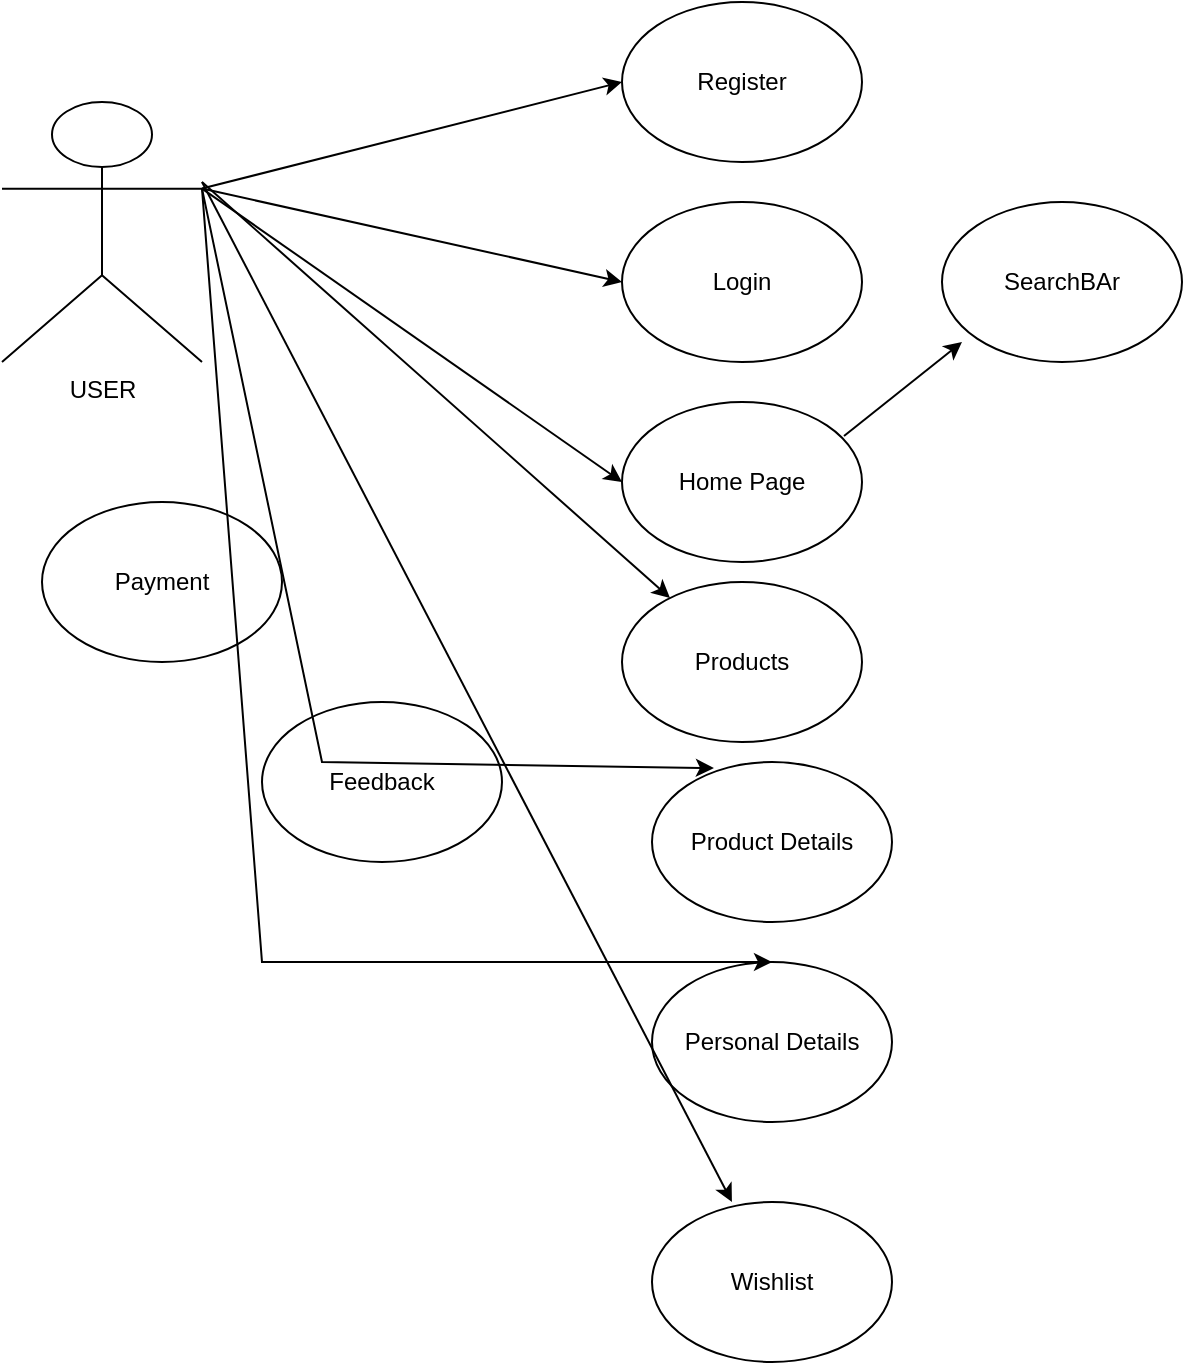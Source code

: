 <mxfile version="21.3.7" type="device" pages="5">
  <diagram name="User case diagram" id="YlQlciTGbYNZed8e3Pao">
    <mxGraphModel dx="733" dy="1503" grid="1" gridSize="10" guides="1" tooltips="1" connect="1" arrows="1" fold="1" page="1" pageScale="1" pageWidth="850" pageHeight="1100" math="0" shadow="0">
      <root>
        <mxCell id="0" />
        <mxCell id="1" parent="0" />
        <mxCell id="un5AAVkbwxroVhwDsOuB-1" value="USER" style="shape=umlActor;verticalLabelPosition=bottom;verticalAlign=top;html=1;outlineConnect=0;" parent="1" vertex="1">
          <mxGeometry x="40" y="-350" width="100" height="130" as="geometry" />
        </mxCell>
        <mxCell id="un5AAVkbwxroVhwDsOuB-2" value="" style="endArrow=classic;html=1;rounded=0;exitX=1;exitY=0.333;exitDx=0;exitDy=0;exitPerimeter=0;entryX=0;entryY=0.5;entryDx=0;entryDy=0;" parent="1" source="un5AAVkbwxroVhwDsOuB-1" target="un5AAVkbwxroVhwDsOuB-3" edge="1">
          <mxGeometry width="50" height="50" relative="1" as="geometry">
            <mxPoint x="390" y="-150" as="sourcePoint" />
            <mxPoint x="440" y="-200" as="targetPoint" />
          </mxGeometry>
        </mxCell>
        <mxCell id="un5AAVkbwxroVhwDsOuB-3" value="Register" style="ellipse;whiteSpace=wrap;html=1;" parent="1" vertex="1">
          <mxGeometry x="350" y="-400" width="120" height="80" as="geometry" />
        </mxCell>
        <mxCell id="un5AAVkbwxroVhwDsOuB-4" value="Login" style="ellipse;whiteSpace=wrap;html=1;" parent="1" vertex="1">
          <mxGeometry x="350" y="-300" width="120" height="80" as="geometry" />
        </mxCell>
        <mxCell id="un5AAVkbwxroVhwDsOuB-5" value="" style="endArrow=classic;html=1;rounded=0;exitX=1;exitY=0.333;exitDx=0;exitDy=0;exitPerimeter=0;entryX=0;entryY=0.5;entryDx=0;entryDy=0;" parent="1" source="un5AAVkbwxroVhwDsOuB-1" target="un5AAVkbwxroVhwDsOuB-4" edge="1">
          <mxGeometry width="50" height="50" relative="1" as="geometry">
            <mxPoint x="390" y="-150" as="sourcePoint" />
            <mxPoint x="440" y="-200" as="targetPoint" />
          </mxGeometry>
        </mxCell>
        <mxCell id="un5AAVkbwxroVhwDsOuB-6" value="Home Page" style="ellipse;whiteSpace=wrap;html=1;" parent="1" vertex="1">
          <mxGeometry x="350" y="-200" width="120" height="80" as="geometry" />
        </mxCell>
        <mxCell id="un5AAVkbwxroVhwDsOuB-7" value="Personal Details" style="ellipse;whiteSpace=wrap;html=1;" parent="1" vertex="1">
          <mxGeometry x="365" y="80" width="120" height="80" as="geometry" />
        </mxCell>
        <mxCell id="un5AAVkbwxroVhwDsOuB-8" value="" style="endArrow=classic;html=1;rounded=0;exitX=1;exitY=0.333;exitDx=0;exitDy=0;exitPerimeter=0;entryX=0;entryY=0.5;entryDx=0;entryDy=0;" parent="1" source="un5AAVkbwxroVhwDsOuB-1" target="un5AAVkbwxroVhwDsOuB-6" edge="1">
          <mxGeometry width="50" height="50" relative="1" as="geometry">
            <mxPoint x="140" y="-310" as="sourcePoint" />
            <mxPoint x="440" y="-200" as="targetPoint" />
          </mxGeometry>
        </mxCell>
        <mxCell id="un5AAVkbwxroVhwDsOuB-9" value="" style="endArrow=classic;html=1;rounded=0;exitX=0.925;exitY=0.213;exitDx=0;exitDy=0;exitPerimeter=0;" parent="1" source="un5AAVkbwxroVhwDsOuB-6" edge="1">
          <mxGeometry width="50" height="50" relative="1" as="geometry">
            <mxPoint x="390" y="-150" as="sourcePoint" />
            <mxPoint x="520" y="-230" as="targetPoint" />
          </mxGeometry>
        </mxCell>
        <mxCell id="un5AAVkbwxroVhwDsOuB-10" value="SearchBAr" style="ellipse;whiteSpace=wrap;html=1;" parent="1" vertex="1">
          <mxGeometry x="510" y="-300" width="120" height="80" as="geometry" />
        </mxCell>
        <mxCell id="un5AAVkbwxroVhwDsOuB-11" value="Products" style="ellipse;whiteSpace=wrap;html=1;" parent="1" vertex="1">
          <mxGeometry x="350" y="-110" width="120" height="80" as="geometry" />
        </mxCell>
        <mxCell id="un5AAVkbwxroVhwDsOuB-12" value="Payment" style="ellipse;whiteSpace=wrap;html=1;" parent="1" vertex="1">
          <mxGeometry x="60" y="-150" width="120" height="80" as="geometry" />
        </mxCell>
        <mxCell id="un5AAVkbwxroVhwDsOuB-13" value="Feedback" style="ellipse;whiteSpace=wrap;html=1;" parent="1" vertex="1">
          <mxGeometry x="170" y="-50" width="120" height="80" as="geometry" />
        </mxCell>
        <mxCell id="un5AAVkbwxroVhwDsOuB-14" value="Wishlist" style="ellipse;whiteSpace=wrap;html=1;" parent="1" vertex="1">
          <mxGeometry x="365" y="200" width="120" height="80" as="geometry" />
        </mxCell>
        <mxCell id="un5AAVkbwxroVhwDsOuB-15" value="" style="endArrow=classic;html=1;rounded=0;" parent="1" target="un5AAVkbwxroVhwDsOuB-11" edge="1">
          <mxGeometry width="50" height="50" relative="1" as="geometry">
            <mxPoint x="140" y="-310" as="sourcePoint" />
            <mxPoint x="440" y="-200" as="targetPoint" />
          </mxGeometry>
        </mxCell>
        <mxCell id="un5AAVkbwxroVhwDsOuB-16" value="" style="endArrow=classic;html=1;rounded=0;entryX=0.333;entryY=0;entryDx=0;entryDy=0;entryPerimeter=0;" parent="1" target="un5AAVkbwxroVhwDsOuB-14" edge="1">
          <mxGeometry width="50" height="50" relative="1" as="geometry">
            <mxPoint x="140" y="-310" as="sourcePoint" />
            <mxPoint x="440" y="-100" as="targetPoint" />
          </mxGeometry>
        </mxCell>
        <mxCell id="un5AAVkbwxroVhwDsOuB-17" value="Product Details" style="ellipse;whiteSpace=wrap;html=1;" parent="1" vertex="1">
          <mxGeometry x="365" y="-20" width="120" height="80" as="geometry" />
        </mxCell>
        <mxCell id="un5AAVkbwxroVhwDsOuB-18" value="" style="endArrow=classic;html=1;rounded=0;exitX=1;exitY=0.333;exitDx=0;exitDy=0;exitPerimeter=0;entryX=0.258;entryY=0.038;entryDx=0;entryDy=0;entryPerimeter=0;" parent="1" source="un5AAVkbwxroVhwDsOuB-1" target="un5AAVkbwxroVhwDsOuB-17" edge="1">
          <mxGeometry width="50" height="50" relative="1" as="geometry">
            <mxPoint x="590" y="-30" as="sourcePoint" />
            <mxPoint x="560" y="-130" as="targetPoint" />
            <Array as="points">
              <mxPoint x="200" y="-20" />
            </Array>
          </mxGeometry>
        </mxCell>
        <mxCell id="un5AAVkbwxroVhwDsOuB-19" value="" style="endArrow=classic;html=1;rounded=0;entryX=0.5;entryY=0;entryDx=0;entryDy=0;exitX=1;exitY=0.333;exitDx=0;exitDy=0;exitPerimeter=0;" parent="1" source="un5AAVkbwxroVhwDsOuB-1" target="un5AAVkbwxroVhwDsOuB-7" edge="1">
          <mxGeometry width="50" height="50" relative="1" as="geometry">
            <mxPoint x="390" y="100" as="sourcePoint" />
            <mxPoint x="440" y="50" as="targetPoint" />
            <Array as="points">
              <mxPoint x="170" y="80" />
            </Array>
          </mxGeometry>
        </mxCell>
      </root>
    </mxGraphModel>
  </diagram>
  <diagram id="cPN4MzdR58vNrESoxneE" name="0 level">
    <mxGraphModel dx="880" dy="484" grid="1" gridSize="10" guides="1" tooltips="1" connect="1" arrows="1" fold="1" page="1" pageScale="1" pageWidth="850" pageHeight="1100" math="0" shadow="0">
      <root>
        <mxCell id="0" />
        <mxCell id="1" parent="0" />
        <mxCell id="yZk2LkXGwn_v8mmeuHzQ-1" value="USER" style="rounded=0;whiteSpace=wrap;html=1;" parent="1" vertex="1">
          <mxGeometry y="70" width="260" height="130" as="geometry" />
        </mxCell>
        <mxCell id="yZk2LkXGwn_v8mmeuHzQ-2" value="DATABASE" style="ellipse;whiteSpace=wrap;html=1;aspect=fixed;" parent="1" vertex="1">
          <mxGeometry x="370" y="300" width="130" height="130" as="geometry" />
        </mxCell>
        <mxCell id="yZk2LkXGwn_v8mmeuHzQ-3" value="" style="endArrow=classic;html=1;rounded=0;exitX=1;exitY=0.077;exitDx=0;exitDy=0;exitPerimeter=0;entryX=0.5;entryY=0;entryDx=0;entryDy=0;" parent="1" source="yZk2LkXGwn_v8mmeuHzQ-1" target="yZk2LkXGwn_v8mmeuHzQ-2" edge="1">
          <mxGeometry width="50" height="50" relative="1" as="geometry">
            <mxPoint x="400" y="280" as="sourcePoint" />
            <mxPoint x="430" y="280" as="targetPoint" />
            <Array as="points">
              <mxPoint x="430" y="80" />
            </Array>
          </mxGeometry>
        </mxCell>
        <mxCell id="yZk2LkXGwn_v8mmeuHzQ-4" value="Register" style="edgeLabel;html=1;align=center;verticalAlign=middle;resizable=0;points=[];" parent="yZk2LkXGwn_v8mmeuHzQ-3" vertex="1" connectable="0">
          <mxGeometry x="-0.631" y="-3" relative="1" as="geometry">
            <mxPoint as="offset" />
          </mxGeometry>
        </mxCell>
        <mxCell id="yZk2LkXGwn_v8mmeuHzQ-5" value="1" style="edgeLabel;html=1;align=center;verticalAlign=middle;resizable=0;points=[];" parent="yZk2LkXGwn_v8mmeuHzQ-3" vertex="1" connectable="0">
          <mxGeometry x="0.087" y="2" relative="1" as="geometry">
            <mxPoint as="offset" />
          </mxGeometry>
        </mxCell>
        <mxCell id="yZk2LkXGwn_v8mmeuHzQ-6" value="" style="endArrow=classic;html=1;rounded=0;entryX=0.054;entryY=0.992;entryDx=0;entryDy=0;entryPerimeter=0;exitX=0;exitY=0.5;exitDx=0;exitDy=0;" parent="1" source="yZk2LkXGwn_v8mmeuHzQ-2" target="yZk2LkXGwn_v8mmeuHzQ-1" edge="1">
          <mxGeometry width="50" height="50" relative="1" as="geometry">
            <mxPoint x="340" y="360" as="sourcePoint" />
            <mxPoint x="450" y="230" as="targetPoint" />
            <Array as="points">
              <mxPoint x="14" y="370" />
            </Array>
          </mxGeometry>
        </mxCell>
        <mxCell id="yZk2LkXGwn_v8mmeuHzQ-7" value="1" style="edgeLabel;html=1;align=center;verticalAlign=middle;resizable=0;points=[];" parent="yZk2LkXGwn_v8mmeuHzQ-6" vertex="1" connectable="0">
          <mxGeometry x="0.525" y="1" relative="1" as="geometry">
            <mxPoint as="offset" />
          </mxGeometry>
        </mxCell>
        <mxCell id="yZk2LkXGwn_v8mmeuHzQ-8" value="Authenticate / Response" style="edgeLabel;html=1;align=center;verticalAlign=middle;resizable=0;points=[];" parent="yZk2LkXGwn_v8mmeuHzQ-6" vertex="1" connectable="0">
          <mxGeometry x="-0.222" y="-1" relative="1" as="geometry">
            <mxPoint as="offset" />
          </mxGeometry>
        </mxCell>
        <mxCell id="ubEMS-dlK-xkWDeSmk3P-1" value="Admin" style="rounded=0;whiteSpace=wrap;html=1;" parent="1" vertex="1">
          <mxGeometry x="630" y="50" width="120" height="60" as="geometry" />
        </mxCell>
        <mxCell id="ubEMS-dlK-xkWDeSmk3P-2" value="" style="endArrow=classic;html=1;rounded=0;exitX=0;exitY=0.25;exitDx=0;exitDy=0;entryX=0.615;entryY=0;entryDx=0;entryDy=0;entryPerimeter=0;" parent="1" source="ubEMS-dlK-xkWDeSmk3P-1" target="yZk2LkXGwn_v8mmeuHzQ-2" edge="1">
          <mxGeometry width="50" height="50" relative="1" as="geometry">
            <mxPoint x="400" y="280" as="sourcePoint" />
            <mxPoint x="450" y="230" as="targetPoint" />
            <Array as="points">
              <mxPoint x="440" y="60" />
            </Array>
          </mxGeometry>
        </mxCell>
        <mxCell id="ubEMS-dlK-xkWDeSmk3P-3" value="1" style="edgeLabel;html=1;align=center;verticalAlign=middle;resizable=0;points=[];" parent="ubEMS-dlK-xkWDeSmk3P-2" vertex="1" connectable="0">
          <mxGeometry x="-0.665" y="-1" relative="1" as="geometry">
            <mxPoint as="offset" />
          </mxGeometry>
        </mxCell>
        <mxCell id="ubEMS-dlK-xkWDeSmk3P-4" value="Add Product" style="edgeLabel;html=1;align=center;verticalAlign=middle;resizable=0;points=[];" parent="ubEMS-dlK-xkWDeSmk3P-2" vertex="1" connectable="0">
          <mxGeometry x="-0.326" y="3" relative="1" as="geometry">
            <mxPoint as="offset" />
          </mxGeometry>
        </mxCell>
        <mxCell id="ubEMS-dlK-xkWDeSmk3P-5" value="" style="endArrow=classic;html=1;rounded=0;exitX=0.985;exitY=0.292;exitDx=0;exitDy=0;exitPerimeter=0;entryX=0.75;entryY=1;entryDx=0;entryDy=0;" parent="1" source="yZk2LkXGwn_v8mmeuHzQ-2" target="ubEMS-dlK-xkWDeSmk3P-1" edge="1">
          <mxGeometry width="50" height="50" relative="1" as="geometry">
            <mxPoint x="400" y="280" as="sourcePoint" />
            <mxPoint x="450" y="230" as="targetPoint" />
            <Array as="points">
              <mxPoint x="720" y="340" />
            </Array>
          </mxGeometry>
        </mxCell>
        <mxCell id="ubEMS-dlK-xkWDeSmk3P-6" value="1" style="edgeLabel;html=1;align=center;verticalAlign=middle;resizable=0;points=[];" parent="ubEMS-dlK-xkWDeSmk3P-5" vertex="1" connectable="0">
          <mxGeometry x="-0.354" y="-2" relative="1" as="geometry">
            <mxPoint as="offset" />
          </mxGeometry>
        </mxCell>
        <mxCell id="ubEMS-dlK-xkWDeSmk3P-7" value="Response" style="edgeLabel;html=1;align=center;verticalAlign=middle;resizable=0;points=[];" parent="ubEMS-dlK-xkWDeSmk3P-5" vertex="1" connectable="0">
          <mxGeometry x="0.239" y="-3" relative="1" as="geometry">
            <mxPoint as="offset" />
          </mxGeometry>
        </mxCell>
        <mxCell id="0Xr10_ahTS3w5DOhEQJR-1" value="" style="endArrow=classic;html=1;rounded=0;exitX=1;exitY=0.25;exitDx=0;exitDy=0;entryX=0.308;entryY=0;entryDx=0;entryDy=0;entryPerimeter=0;" edge="1" parent="1" source="yZk2LkXGwn_v8mmeuHzQ-1" target="yZk2LkXGwn_v8mmeuHzQ-2">
          <mxGeometry width="50" height="50" relative="1" as="geometry">
            <mxPoint x="400" y="280" as="sourcePoint" />
            <mxPoint x="450" y="230" as="targetPoint" />
            <Array as="points">
              <mxPoint x="400" y="110" />
            </Array>
          </mxGeometry>
        </mxCell>
        <mxCell id="0Xr10_ahTS3w5DOhEQJR-2" value="product" style="edgeLabel;html=1;align=center;verticalAlign=middle;resizable=0;points=[];" vertex="1" connectable="0" parent="0Xr10_ahTS3w5DOhEQJR-1">
          <mxGeometry x="-0.642" y="-1" relative="1" as="geometry">
            <mxPoint as="offset" />
          </mxGeometry>
        </mxCell>
        <mxCell id="0Xr10_ahTS3w5DOhEQJR-3" value="2" style="edgeLabel;html=1;align=center;verticalAlign=middle;resizable=0;points=[];" vertex="1" connectable="0" parent="0Xr10_ahTS3w5DOhEQJR-1">
          <mxGeometry x="0.309" y="1" relative="1" as="geometry">
            <mxPoint as="offset" />
          </mxGeometry>
        </mxCell>
        <mxCell id="0Xr10_ahTS3w5DOhEQJR-4" value="" style="endArrow=classic;html=1;rounded=0;entryX=0.15;entryY=1.015;entryDx=0;entryDy=0;entryPerimeter=0;" edge="1" parent="1" source="yZk2LkXGwn_v8mmeuHzQ-2" target="yZk2LkXGwn_v8mmeuHzQ-1">
          <mxGeometry width="50" height="50" relative="1" as="geometry">
            <mxPoint x="400" y="280" as="sourcePoint" />
            <mxPoint x="450" y="230" as="targetPoint" />
            <Array as="points">
              <mxPoint x="60" y="330" />
            </Array>
          </mxGeometry>
        </mxCell>
        <mxCell id="0Xr10_ahTS3w5DOhEQJR-5" value="Check Storage/Authenticateb stock" style="edgeLabel;html=1;align=center;verticalAlign=middle;resizable=0;points=[];" vertex="1" connectable="0" parent="0Xr10_ahTS3w5DOhEQJR-4">
          <mxGeometry x="-0.161" y="-1" relative="1" as="geometry">
            <mxPoint as="offset" />
          </mxGeometry>
        </mxCell>
        <mxCell id="0Xr10_ahTS3w5DOhEQJR-6" value="2" style="edgeLabel;html=1;align=center;verticalAlign=middle;resizable=0;points=[];" vertex="1" connectable="0" parent="0Xr10_ahTS3w5DOhEQJR-4">
          <mxGeometry x="0.651" relative="1" as="geometry">
            <mxPoint x="-1" as="offset" />
          </mxGeometry>
        </mxCell>
        <mxCell id="0Xr10_ahTS3w5DOhEQJR-7" value="product purchased" style="edgeLabel;html=1;align=center;verticalAlign=middle;resizable=0;points=[];" vertex="1" connectable="0" parent="0Xr10_ahTS3w5DOhEQJR-4">
          <mxGeometry x="0.818" y="-4" relative="1" as="geometry">
            <mxPoint as="offset" />
          </mxGeometry>
        </mxCell>
      </root>
    </mxGraphModel>
  </diagram>
  <diagram id="AqZX4KMQBoChZ_RTIgQI" name="1st level">
    <mxGraphModel dx="880" dy="484" grid="1" gridSize="10" guides="1" tooltips="1" connect="1" arrows="1" fold="1" page="1" pageScale="1" pageWidth="850" pageHeight="1100" math="0" shadow="0">
      <root>
        <mxCell id="0" />
        <mxCell id="1" parent="0" />
        <mxCell id="KuSGxknb9-PfW_aqoKQ1-2" value="User" style="shape=partialRectangle;whiteSpace=wrap;html=1;left=0;right=0;fillColor=none;" parent="1" vertex="1">
          <mxGeometry x="80" y="140" width="120" height="60" as="geometry" />
        </mxCell>
        <mxCell id="Vu-dLEwvjpjo9Y_uG-wm-1" value="" style="endArrow=classic;html=1;rounded=0;exitX=1;exitY=0.25;exitDx=0;exitDy=0;entryX=0.01;entryY=0.267;entryDx=0;entryDy=0;entryPerimeter=0;" parent="1" source="KuSGxknb9-PfW_aqoKQ1-2" target="Vu-dLEwvjpjo9Y_uG-wm-2" edge="1">
          <mxGeometry width="50" height="50" relative="1" as="geometry">
            <mxPoint x="400" y="280" as="sourcePoint" />
            <mxPoint x="420" y="160" as="targetPoint" />
          </mxGeometry>
        </mxCell>
        <mxCell id="Vu-dLEwvjpjo9Y_uG-wm-5" value="Input" style="edgeLabel;html=1;align=center;verticalAlign=middle;resizable=0;points=[];" parent="Vu-dLEwvjpjo9Y_uG-wm-1" vertex="1" connectable="0">
          <mxGeometry x="-0.172" y="-1" relative="1" as="geometry">
            <mxPoint as="offset" />
          </mxGeometry>
        </mxCell>
        <mxCell id="Vu-dLEwvjpjo9Y_uG-wm-2" value="Database" style="ellipse;shape=doubleEllipse;whiteSpace=wrap;html=1;" parent="1" vertex="1">
          <mxGeometry x="425" y="150" width="100" height="60" as="geometry" />
        </mxCell>
        <mxCell id="Vu-dLEwvjpjo9Y_uG-wm-3" value="User Table" style="shape=partialRectangle;whiteSpace=wrap;html=1;left=0;right=0;fillColor=none;" parent="1" vertex="1">
          <mxGeometry x="630" y="140" width="120" height="60" as="geometry" />
        </mxCell>
        <mxCell id="Vu-dLEwvjpjo9Y_uG-wm-4" value="" style="endArrow=classic;html=1;rounded=0;entryX=0;entryY=0.25;entryDx=0;entryDy=0;exitX=0.99;exitY=0.367;exitDx=0;exitDy=0;exitPerimeter=0;" parent="1" source="Vu-dLEwvjpjo9Y_uG-wm-2" target="Vu-dLEwvjpjo9Y_uG-wm-3" edge="1">
          <mxGeometry width="50" height="50" relative="1" as="geometry">
            <mxPoint x="400" y="280" as="sourcePoint" />
            <mxPoint x="450" y="230" as="targetPoint" />
          </mxGeometry>
        </mxCell>
        <mxCell id="Vu-dLEwvjpjo9Y_uG-wm-6" value="Text" style="edgeLabel;html=1;align=center;verticalAlign=middle;resizable=0;points=[];" parent="Vu-dLEwvjpjo9Y_uG-wm-4" vertex="1" connectable="0">
          <mxGeometry x="-0.205" y="2" relative="1" as="geometry">
            <mxPoint as="offset" />
          </mxGeometry>
        </mxCell>
        <mxCell id="Vu-dLEwvjpjo9Y_uG-wm-7" value="" style="endArrow=classic;html=1;rounded=0;entryX=1;entryY=0.75;entryDx=0;entryDy=0;" parent="1" source="Vu-dLEwvjpjo9Y_uG-wm-2" target="KuSGxknb9-PfW_aqoKQ1-2" edge="1">
          <mxGeometry width="50" height="50" relative="1" as="geometry">
            <mxPoint x="400" y="280" as="sourcePoint" />
            <mxPoint x="450" y="230" as="targetPoint" />
          </mxGeometry>
        </mxCell>
        <mxCell id="Vu-dLEwvjpjo9Y_uG-wm-10" value="Account created succesully" style="edgeLabel;html=1;align=center;verticalAlign=middle;resizable=0;points=[];" parent="Vu-dLEwvjpjo9Y_uG-wm-7" vertex="1" connectable="0">
          <mxGeometry x="0.413" y="-2" relative="1" as="geometry">
            <mxPoint as="offset" />
          </mxGeometry>
        </mxCell>
        <mxCell id="Vu-dLEwvjpjo9Y_uG-wm-8" value="" style="endArrow=classic;html=1;rounded=0;entryX=1;entryY=0.5;entryDx=0;entryDy=0;exitX=0;exitY=1;exitDx=0;exitDy=0;" parent="1" source="Vu-dLEwvjpjo9Y_uG-wm-3" target="Vu-dLEwvjpjo9Y_uG-wm-2" edge="1">
          <mxGeometry width="50" height="50" relative="1" as="geometry">
            <mxPoint x="400" y="280" as="sourcePoint" />
            <mxPoint x="450" y="230" as="targetPoint" />
          </mxGeometry>
        </mxCell>
        <mxCell id="Vu-dLEwvjpjo9Y_uG-wm-9" value="Store" style="edgeLabel;html=1;align=center;verticalAlign=middle;resizable=0;points=[];" parent="Vu-dLEwvjpjo9Y_uG-wm-8" vertex="1" connectable="0">
          <mxGeometry x="0.292" y="1" relative="1" as="geometry">
            <mxPoint as="offset" />
          </mxGeometry>
        </mxCell>
      </root>
    </mxGraphModel>
  </diagram>
  <diagram id="2C2sekJ-Io7zf4OMf0qS" name="ERD(Entity Relationship Diagram)">
    <mxGraphModel dx="880" dy="484" grid="1" gridSize="10" guides="1" tooltips="1" connect="1" arrows="1" fold="1" page="1" pageScale="1" pageWidth="850" pageHeight="1100" math="0" shadow="0">
      <root>
        <mxCell id="0" />
        <mxCell id="1" parent="0" />
        <mxCell id="lBRReIt7V4FlBTgHRoKj-1" value="User table" style="shape=table;startSize=30;container=1;collapsible=1;childLayout=tableLayout;fixedRows=1;rowLines=0;fontStyle=1;align=center;resizeLast=1;html=1;" parent="1" vertex="1">
          <mxGeometry x="70" y="90" width="180" height="150" as="geometry" />
        </mxCell>
        <mxCell id="lBRReIt7V4FlBTgHRoKj-2" value="" style="shape=tableRow;horizontal=0;startSize=0;swimlaneHead=0;swimlaneBody=0;fillColor=none;collapsible=0;dropTarget=0;points=[[0,0.5],[1,0.5]];portConstraint=eastwest;top=0;left=0;right=0;bottom=1;" parent="lBRReIt7V4FlBTgHRoKj-1" vertex="1">
          <mxGeometry y="30" width="180" height="30" as="geometry" />
        </mxCell>
        <mxCell id="lBRReIt7V4FlBTgHRoKj-3" value="PK" style="shape=partialRectangle;connectable=0;fillColor=none;top=0;left=0;bottom=0;right=0;fontStyle=1;overflow=hidden;whiteSpace=wrap;html=1;" parent="lBRReIt7V4FlBTgHRoKj-2" vertex="1">
          <mxGeometry width="30" height="30" as="geometry">
            <mxRectangle width="30" height="30" as="alternateBounds" />
          </mxGeometry>
        </mxCell>
        <mxCell id="lBRReIt7V4FlBTgHRoKj-4" value="UniqueID" style="shape=partialRectangle;connectable=0;fillColor=none;top=0;left=0;bottom=0;right=0;align=left;spacingLeft=6;fontStyle=5;overflow=hidden;whiteSpace=wrap;html=1;" parent="lBRReIt7V4FlBTgHRoKj-2" vertex="1">
          <mxGeometry x="30" width="150" height="30" as="geometry">
            <mxRectangle width="150" height="30" as="alternateBounds" />
          </mxGeometry>
        </mxCell>
        <mxCell id="lBRReIt7V4FlBTgHRoKj-5" value="" style="shape=tableRow;horizontal=0;startSize=0;swimlaneHead=0;swimlaneBody=0;fillColor=none;collapsible=0;dropTarget=0;points=[[0,0.5],[1,0.5]];portConstraint=eastwest;top=0;left=0;right=0;bottom=0;" parent="lBRReIt7V4FlBTgHRoKj-1" vertex="1">
          <mxGeometry y="60" width="180" height="30" as="geometry" />
        </mxCell>
        <mxCell id="lBRReIt7V4FlBTgHRoKj-6" value="" style="shape=partialRectangle;connectable=0;fillColor=none;top=0;left=0;bottom=0;right=0;editable=1;overflow=hidden;whiteSpace=wrap;html=1;" parent="lBRReIt7V4FlBTgHRoKj-5" vertex="1">
          <mxGeometry width="30" height="30" as="geometry">
            <mxRectangle width="30" height="30" as="alternateBounds" />
          </mxGeometry>
        </mxCell>
        <mxCell id="lBRReIt7V4FlBTgHRoKj-7" value="name" style="shape=partialRectangle;connectable=0;fillColor=none;top=0;left=0;bottom=0;right=0;align=left;spacingLeft=6;overflow=hidden;whiteSpace=wrap;html=1;" parent="lBRReIt7V4FlBTgHRoKj-5" vertex="1">
          <mxGeometry x="30" width="150" height="30" as="geometry">
            <mxRectangle width="150" height="30" as="alternateBounds" />
          </mxGeometry>
        </mxCell>
        <mxCell id="lBRReIt7V4FlBTgHRoKj-8" value="" style="shape=tableRow;horizontal=0;startSize=0;swimlaneHead=0;swimlaneBody=0;fillColor=none;collapsible=0;dropTarget=0;points=[[0,0.5],[1,0.5]];portConstraint=eastwest;top=0;left=0;right=0;bottom=0;" parent="lBRReIt7V4FlBTgHRoKj-1" vertex="1">
          <mxGeometry y="90" width="180" height="30" as="geometry" />
        </mxCell>
        <mxCell id="lBRReIt7V4FlBTgHRoKj-9" value="" style="shape=partialRectangle;connectable=0;fillColor=none;top=0;left=0;bottom=0;right=0;editable=1;overflow=hidden;whiteSpace=wrap;html=1;" parent="lBRReIt7V4FlBTgHRoKj-8" vertex="1">
          <mxGeometry width="30" height="30" as="geometry">
            <mxRectangle width="30" height="30" as="alternateBounds" />
          </mxGeometry>
        </mxCell>
        <mxCell id="lBRReIt7V4FlBTgHRoKj-10" value="password" style="shape=partialRectangle;connectable=0;fillColor=none;top=0;left=0;bottom=0;right=0;align=left;spacingLeft=6;overflow=hidden;whiteSpace=wrap;html=1;" parent="lBRReIt7V4FlBTgHRoKj-8" vertex="1">
          <mxGeometry x="30" width="150" height="30" as="geometry">
            <mxRectangle width="150" height="30" as="alternateBounds" />
          </mxGeometry>
        </mxCell>
        <mxCell id="lBRReIt7V4FlBTgHRoKj-11" value="" style="shape=tableRow;horizontal=0;startSize=0;swimlaneHead=0;swimlaneBody=0;fillColor=none;collapsible=0;dropTarget=0;points=[[0,0.5],[1,0.5]];portConstraint=eastwest;top=0;left=0;right=0;bottom=0;" parent="lBRReIt7V4FlBTgHRoKj-1" vertex="1">
          <mxGeometry y="120" width="180" height="30" as="geometry" />
        </mxCell>
        <mxCell id="lBRReIt7V4FlBTgHRoKj-12" value="" style="shape=partialRectangle;connectable=0;fillColor=none;top=0;left=0;bottom=0;right=0;editable=1;overflow=hidden;whiteSpace=wrap;html=1;" parent="lBRReIt7V4FlBTgHRoKj-11" vertex="1">
          <mxGeometry width="30" height="30" as="geometry">
            <mxRectangle width="30" height="30" as="alternateBounds" />
          </mxGeometry>
        </mxCell>
        <mxCell id="lBRReIt7V4FlBTgHRoKj-13" value="email" style="shape=partialRectangle;connectable=0;fillColor=none;top=0;left=0;bottom=0;right=0;align=left;spacingLeft=6;overflow=hidden;whiteSpace=wrap;html=1;" parent="lBRReIt7V4FlBTgHRoKj-11" vertex="1">
          <mxGeometry x="30" width="150" height="30" as="geometry">
            <mxRectangle width="150" height="30" as="alternateBounds" />
          </mxGeometry>
        </mxCell>
        <mxCell id="lBRReIt7V4FlBTgHRoKj-14" value="Post Table" style="shape=table;startSize=30;container=1;collapsible=1;childLayout=tableLayout;fixedRows=1;rowLines=0;fontStyle=1;align=center;resizeLast=1;html=1;" parent="1" vertex="1">
          <mxGeometry x="520" y="120" width="180" height="200" as="geometry" />
        </mxCell>
        <mxCell id="lBRReIt7V4FlBTgHRoKj-15" value="" style="shape=tableRow;horizontal=0;startSize=0;swimlaneHead=0;swimlaneBody=0;fillColor=none;collapsible=0;dropTarget=0;points=[[0,0.5],[1,0.5]];portConstraint=eastwest;top=0;left=0;right=0;bottom=1;" parent="lBRReIt7V4FlBTgHRoKj-14" vertex="1">
          <mxGeometry y="30" width="180" height="30" as="geometry" />
        </mxCell>
        <mxCell id="lBRReIt7V4FlBTgHRoKj-16" value="PK" style="shape=partialRectangle;connectable=0;fillColor=none;top=0;left=0;bottom=0;right=0;fontStyle=1;overflow=hidden;whiteSpace=wrap;html=1;" parent="lBRReIt7V4FlBTgHRoKj-15" vertex="1">
          <mxGeometry width="30" height="30" as="geometry">
            <mxRectangle width="30" height="30" as="alternateBounds" />
          </mxGeometry>
        </mxCell>
        <mxCell id="lBRReIt7V4FlBTgHRoKj-17" value="UniqueID" style="shape=partialRectangle;connectable=0;fillColor=none;top=0;left=0;bottom=0;right=0;align=left;spacingLeft=6;fontStyle=5;overflow=hidden;whiteSpace=wrap;html=1;" parent="lBRReIt7V4FlBTgHRoKj-15" vertex="1">
          <mxGeometry x="30" width="150" height="30" as="geometry">
            <mxRectangle width="150" height="30" as="alternateBounds" />
          </mxGeometry>
        </mxCell>
        <mxCell id="lBRReIt7V4FlBTgHRoKj-18" value="" style="shape=tableRow;horizontal=0;startSize=0;swimlaneHead=0;swimlaneBody=0;fillColor=none;collapsible=0;dropTarget=0;points=[[0,0.5],[1,0.5]];portConstraint=eastwest;top=0;left=0;right=0;bottom=0;" parent="lBRReIt7V4FlBTgHRoKj-14" vertex="1">
          <mxGeometry y="60" width="180" height="30" as="geometry" />
        </mxCell>
        <mxCell id="lBRReIt7V4FlBTgHRoKj-19" value="" style="shape=partialRectangle;connectable=0;fillColor=none;top=0;left=0;bottom=0;right=0;editable=1;overflow=hidden;whiteSpace=wrap;html=1;" parent="lBRReIt7V4FlBTgHRoKj-18" vertex="1">
          <mxGeometry width="30" height="30" as="geometry">
            <mxRectangle width="30" height="30" as="alternateBounds" />
          </mxGeometry>
        </mxCell>
        <mxCell id="lBRReIt7V4FlBTgHRoKj-20" value="File" style="shape=partialRectangle;connectable=0;fillColor=none;top=0;left=0;bottom=0;right=0;align=left;spacingLeft=6;overflow=hidden;whiteSpace=wrap;html=1;" parent="lBRReIt7V4FlBTgHRoKj-18" vertex="1">
          <mxGeometry x="30" width="150" height="30" as="geometry">
            <mxRectangle width="150" height="30" as="alternateBounds" />
          </mxGeometry>
        </mxCell>
        <mxCell id="lBRReIt7V4FlBTgHRoKj-21" value="" style="shape=tableRow;horizontal=0;startSize=0;swimlaneHead=0;swimlaneBody=0;fillColor=none;collapsible=0;dropTarget=0;points=[[0,0.5],[1,0.5]];portConstraint=eastwest;top=0;left=0;right=0;bottom=0;" parent="lBRReIt7V4FlBTgHRoKj-14" vertex="1">
          <mxGeometry y="90" width="180" height="30" as="geometry" />
        </mxCell>
        <mxCell id="lBRReIt7V4FlBTgHRoKj-22" value="" style="shape=partialRectangle;connectable=0;fillColor=none;top=0;left=0;bottom=0;right=0;editable=1;overflow=hidden;whiteSpace=wrap;html=1;" parent="lBRReIt7V4FlBTgHRoKj-21" vertex="1">
          <mxGeometry width="30" height="30" as="geometry">
            <mxRectangle width="30" height="30" as="alternateBounds" />
          </mxGeometry>
        </mxCell>
        <mxCell id="lBRReIt7V4FlBTgHRoKj-23" value="Caption" style="shape=partialRectangle;connectable=0;fillColor=none;top=0;left=0;bottom=0;right=0;align=left;spacingLeft=6;overflow=hidden;whiteSpace=wrap;html=1;" parent="lBRReIt7V4FlBTgHRoKj-21" vertex="1">
          <mxGeometry x="30" width="150" height="30" as="geometry">
            <mxRectangle width="150" height="30" as="alternateBounds" />
          </mxGeometry>
        </mxCell>
        <mxCell id="lBRReIt7V4FlBTgHRoKj-24" value="" style="shape=tableRow;horizontal=0;startSize=0;swimlaneHead=0;swimlaneBody=0;fillColor=none;collapsible=0;dropTarget=0;points=[[0,0.5],[1,0.5]];portConstraint=eastwest;top=0;left=0;right=0;bottom=0;" parent="lBRReIt7V4FlBTgHRoKj-14" vertex="1">
          <mxGeometry y="120" width="180" height="80" as="geometry" />
        </mxCell>
        <mxCell id="lBRReIt7V4FlBTgHRoKj-25" value="FK" style="shape=partialRectangle;connectable=0;fillColor=none;top=0;left=0;bottom=0;right=0;editable=1;overflow=hidden;whiteSpace=wrap;html=1;" parent="lBRReIt7V4FlBTgHRoKj-24" vertex="1">
          <mxGeometry width="30" height="80" as="geometry">
            <mxRectangle width="30" height="80" as="alternateBounds" />
          </mxGeometry>
        </mxCell>
        <mxCell id="lBRReIt7V4FlBTgHRoKj-26" value="UserID" style="shape=partialRectangle;connectable=0;fillColor=none;top=0;left=0;bottom=0;right=0;align=left;spacingLeft=6;overflow=hidden;whiteSpace=wrap;html=1;" parent="lBRReIt7V4FlBTgHRoKj-24" vertex="1">
          <mxGeometry x="30" width="150" height="80" as="geometry">
            <mxRectangle width="150" height="80" as="alternateBounds" />
          </mxGeometry>
        </mxCell>
        <mxCell id="lBRReIt7V4FlBTgHRoKj-27" value="" style="edgeStyle=entityRelationEdgeStyle;fontSize=12;html=1;endArrow=ERoneToMany;rounded=0;exitX=1.011;exitY=0.133;exitDx=0;exitDy=0;exitPerimeter=0;entryX=0.006;entryY=0.12;entryDx=0;entryDy=0;entryPerimeter=0;" parent="1" source="lBRReIt7V4FlBTgHRoKj-1" target="lBRReIt7V4FlBTgHRoKj-14" edge="1">
          <mxGeometry width="100" height="100" relative="1" as="geometry">
            <mxPoint x="370" y="300" as="sourcePoint" />
            <mxPoint x="470" y="200" as="targetPoint" />
          </mxGeometry>
        </mxCell>
        <mxCell id="lBRReIt7V4FlBTgHRoKj-28" value="Comment/Like Table" style="shape=table;startSize=30;container=1;collapsible=1;childLayout=tableLayout;fixedRows=1;rowLines=0;fontStyle=1;align=center;resizeLast=1;html=1;" parent="1" vertex="1">
          <mxGeometry x="200" y="410" width="180" height="150" as="geometry" />
        </mxCell>
        <mxCell id="lBRReIt7V4FlBTgHRoKj-29" value="" style="shape=tableRow;horizontal=0;startSize=0;swimlaneHead=0;swimlaneBody=0;fillColor=none;collapsible=0;dropTarget=0;points=[[0,0.5],[1,0.5]];portConstraint=eastwest;top=0;left=0;right=0;bottom=1;" parent="lBRReIt7V4FlBTgHRoKj-28" vertex="1">
          <mxGeometry y="30" width="180" height="30" as="geometry" />
        </mxCell>
        <mxCell id="lBRReIt7V4FlBTgHRoKj-30" value="PK" style="shape=partialRectangle;connectable=0;fillColor=none;top=0;left=0;bottom=0;right=0;fontStyle=1;overflow=hidden;whiteSpace=wrap;html=1;" parent="lBRReIt7V4FlBTgHRoKj-29" vertex="1">
          <mxGeometry width="30" height="30" as="geometry">
            <mxRectangle width="30" height="30" as="alternateBounds" />
          </mxGeometry>
        </mxCell>
        <mxCell id="lBRReIt7V4FlBTgHRoKj-31" value="UniqueID" style="shape=partialRectangle;connectable=0;fillColor=none;top=0;left=0;bottom=0;right=0;align=left;spacingLeft=6;fontStyle=5;overflow=hidden;whiteSpace=wrap;html=1;" parent="lBRReIt7V4FlBTgHRoKj-29" vertex="1">
          <mxGeometry x="30" width="150" height="30" as="geometry">
            <mxRectangle width="150" height="30" as="alternateBounds" />
          </mxGeometry>
        </mxCell>
        <mxCell id="lBRReIt7V4FlBTgHRoKj-32" value="" style="shape=tableRow;horizontal=0;startSize=0;swimlaneHead=0;swimlaneBody=0;fillColor=none;collapsible=0;dropTarget=0;points=[[0,0.5],[1,0.5]];portConstraint=eastwest;top=0;left=0;right=0;bottom=0;" parent="lBRReIt7V4FlBTgHRoKj-28" vertex="1">
          <mxGeometry y="60" width="180" height="30" as="geometry" />
        </mxCell>
        <mxCell id="lBRReIt7V4FlBTgHRoKj-33" value="" style="shape=partialRectangle;connectable=0;fillColor=none;top=0;left=0;bottom=0;right=0;editable=1;overflow=hidden;whiteSpace=wrap;html=1;" parent="lBRReIt7V4FlBTgHRoKj-32" vertex="1">
          <mxGeometry width="30" height="30" as="geometry">
            <mxRectangle width="30" height="30" as="alternateBounds" />
          </mxGeometry>
        </mxCell>
        <mxCell id="lBRReIt7V4FlBTgHRoKj-34" value="userid(Comment krne wale ka)" style="shape=partialRectangle;connectable=0;fillColor=none;top=0;left=0;bottom=0;right=0;align=left;spacingLeft=6;overflow=hidden;whiteSpace=wrap;html=1;" parent="lBRReIt7V4FlBTgHRoKj-32" vertex="1">
          <mxGeometry x="30" width="150" height="30" as="geometry">
            <mxRectangle width="150" height="30" as="alternateBounds" />
          </mxGeometry>
        </mxCell>
        <mxCell id="lBRReIt7V4FlBTgHRoKj-35" value="" style="shape=tableRow;horizontal=0;startSize=0;swimlaneHead=0;swimlaneBody=0;fillColor=none;collapsible=0;dropTarget=0;points=[[0,0.5],[1,0.5]];portConstraint=eastwest;top=0;left=0;right=0;bottom=0;" parent="lBRReIt7V4FlBTgHRoKj-28" vertex="1">
          <mxGeometry y="90" width="180" height="30" as="geometry" />
        </mxCell>
        <mxCell id="lBRReIt7V4FlBTgHRoKj-36" value="" style="shape=partialRectangle;connectable=0;fillColor=none;top=0;left=0;bottom=0;right=0;editable=1;overflow=hidden;whiteSpace=wrap;html=1;" parent="lBRReIt7V4FlBTgHRoKj-35" vertex="1">
          <mxGeometry width="30" height="30" as="geometry">
            <mxRectangle width="30" height="30" as="alternateBounds" />
          </mxGeometry>
        </mxCell>
        <mxCell id="lBRReIt7V4FlBTgHRoKj-37" value="like/comment/share" style="shape=partialRectangle;connectable=0;fillColor=none;top=0;left=0;bottom=0;right=0;align=left;spacingLeft=6;overflow=hidden;whiteSpace=wrap;html=1;" parent="lBRReIt7V4FlBTgHRoKj-35" vertex="1">
          <mxGeometry x="30" width="150" height="30" as="geometry">
            <mxRectangle width="150" height="30" as="alternateBounds" />
          </mxGeometry>
        </mxCell>
        <mxCell id="lBRReIt7V4FlBTgHRoKj-38" value="" style="shape=tableRow;horizontal=0;startSize=0;swimlaneHead=0;swimlaneBody=0;fillColor=none;collapsible=0;dropTarget=0;points=[[0,0.5],[1,0.5]];portConstraint=eastwest;top=0;left=0;right=0;bottom=0;" parent="lBRReIt7V4FlBTgHRoKj-28" vertex="1">
          <mxGeometry y="120" width="180" height="30" as="geometry" />
        </mxCell>
        <mxCell id="lBRReIt7V4FlBTgHRoKj-39" value="" style="shape=partialRectangle;connectable=0;fillColor=none;top=0;left=0;bottom=0;right=0;editable=1;overflow=hidden;whiteSpace=wrap;html=1;" parent="lBRReIt7V4FlBTgHRoKj-38" vertex="1">
          <mxGeometry width="30" height="30" as="geometry">
            <mxRectangle width="30" height="30" as="alternateBounds" />
          </mxGeometry>
        </mxCell>
        <mxCell id="lBRReIt7V4FlBTgHRoKj-40" value="post_id(post krne wale ka)" style="shape=partialRectangle;connectable=0;fillColor=none;top=0;left=0;bottom=0;right=0;align=left;spacingLeft=6;overflow=hidden;whiteSpace=wrap;html=1;" parent="lBRReIt7V4FlBTgHRoKj-38" vertex="1">
          <mxGeometry x="30" width="150" height="30" as="geometry">
            <mxRectangle width="150" height="30" as="alternateBounds" />
          </mxGeometry>
        </mxCell>
        <mxCell id="lBRReIt7V4FlBTgHRoKj-41" value="" style="edgeStyle=entityRelationEdgeStyle;fontSize=12;html=1;endArrow=ERzeroToMany;endFill=1;rounded=0;exitX=0.4;exitY=1.013;exitDx=0;exitDy=0;exitPerimeter=0;entryX=0.75;entryY=0;entryDx=0;entryDy=0;" parent="1" source="lBRReIt7V4FlBTgHRoKj-24" target="lBRReIt7V4FlBTgHRoKj-28" edge="1">
          <mxGeometry width="100" height="100" relative="1" as="geometry">
            <mxPoint x="370" y="300" as="sourcePoint" />
            <mxPoint x="470" y="200" as="targetPoint" />
          </mxGeometry>
        </mxCell>
      </root>
    </mxGraphModel>
  </diagram>
  <diagram id="QNnVi813APiYdvIREn_4" name="Page-5">
    <mxGraphModel dx="880" dy="484" grid="1" gridSize="10" guides="1" tooltips="1" connect="1" arrows="1" fold="1" page="1" pageScale="1" pageWidth="850" pageHeight="1100" math="0" shadow="0">
      <root>
        <mxCell id="0" />
        <mxCell id="1" parent="0" />
        <mxCell id="xyPOt-8mHLLVcqwrq2OW-1" value="customer" style="shape=table;startSize=30;container=1;collapsible=1;childLayout=tableLayout;fixedRows=1;rowLines=0;fontStyle=1;align=center;resizeLast=1;html=1;" vertex="1" parent="1">
          <mxGeometry x="150" y="100" width="180" height="180" as="geometry" />
        </mxCell>
        <mxCell id="xyPOt-8mHLLVcqwrq2OW-2" value="" style="shape=tableRow;horizontal=0;startSize=0;swimlaneHead=0;swimlaneBody=0;fillColor=none;collapsible=0;dropTarget=0;points=[[0,0.5],[1,0.5]];portConstraint=eastwest;top=0;left=0;right=0;bottom=1;" vertex="1" parent="xyPOt-8mHLLVcqwrq2OW-1">
          <mxGeometry y="30" width="180" height="30" as="geometry" />
        </mxCell>
        <mxCell id="xyPOt-8mHLLVcqwrq2OW-3" value="PK" style="shape=partialRectangle;connectable=0;fillColor=none;top=0;left=0;bottom=0;right=0;fontStyle=1;overflow=hidden;whiteSpace=wrap;html=1;" vertex="1" parent="xyPOt-8mHLLVcqwrq2OW-2">
          <mxGeometry width="30" height="30" as="geometry">
            <mxRectangle width="30" height="30" as="alternateBounds" />
          </mxGeometry>
        </mxCell>
        <mxCell id="xyPOt-8mHLLVcqwrq2OW-4" value="UniqueID" style="shape=partialRectangle;connectable=0;fillColor=none;top=0;left=0;bottom=0;right=0;align=left;spacingLeft=6;fontStyle=5;overflow=hidden;whiteSpace=wrap;html=1;" vertex="1" parent="xyPOt-8mHLLVcqwrq2OW-2">
          <mxGeometry x="30" width="150" height="30" as="geometry">
            <mxRectangle width="150" height="30" as="alternateBounds" />
          </mxGeometry>
        </mxCell>
        <mxCell id="xyPOt-8mHLLVcqwrq2OW-5" value="" style="shape=tableRow;horizontal=0;startSize=0;swimlaneHead=0;swimlaneBody=0;fillColor=none;collapsible=0;dropTarget=0;points=[[0,0.5],[1,0.5]];portConstraint=eastwest;top=0;left=0;right=0;bottom=0;" vertex="1" parent="xyPOt-8mHLLVcqwrq2OW-1">
          <mxGeometry y="60" width="180" height="30" as="geometry" />
        </mxCell>
        <mxCell id="xyPOt-8mHLLVcqwrq2OW-6" value="" style="shape=partialRectangle;connectable=0;fillColor=none;top=0;left=0;bottom=0;right=0;editable=1;overflow=hidden;whiteSpace=wrap;html=1;" vertex="1" parent="xyPOt-8mHLLVcqwrq2OW-5">
          <mxGeometry width="30" height="30" as="geometry">
            <mxRectangle width="30" height="30" as="alternateBounds" />
          </mxGeometry>
        </mxCell>
        <mxCell id="xyPOt-8mHLLVcqwrq2OW-7" value="name , address,mobile" style="shape=partialRectangle;connectable=0;fillColor=none;top=0;left=0;bottom=0;right=0;align=left;spacingLeft=6;overflow=hidden;whiteSpace=wrap;html=1;" vertex="1" parent="xyPOt-8mHLLVcqwrq2OW-5">
          <mxGeometry x="30" width="150" height="30" as="geometry">
            <mxRectangle width="150" height="30" as="alternateBounds" />
          </mxGeometry>
        </mxCell>
        <mxCell id="xyPOt-8mHLLVcqwrq2OW-8" value="" style="shape=tableRow;horizontal=0;startSize=0;swimlaneHead=0;swimlaneBody=0;fillColor=none;collapsible=0;dropTarget=0;points=[[0,0.5],[1,0.5]];portConstraint=eastwest;top=0;left=0;right=0;bottom=0;" vertex="1" parent="xyPOt-8mHLLVcqwrq2OW-1">
          <mxGeometry y="90" width="180" height="30" as="geometry" />
        </mxCell>
        <mxCell id="xyPOt-8mHLLVcqwrq2OW-9" value="" style="shape=partialRectangle;connectable=0;fillColor=none;top=0;left=0;bottom=0;right=0;editable=1;overflow=hidden;whiteSpace=wrap;html=1;" vertex="1" parent="xyPOt-8mHLLVcqwrq2OW-8">
          <mxGeometry width="30" height="30" as="geometry">
            <mxRectangle width="30" height="30" as="alternateBounds" />
          </mxGeometry>
        </mxCell>
        <mxCell id="xyPOt-8mHLLVcqwrq2OW-10" value="problem" style="shape=partialRectangle;connectable=0;fillColor=none;top=0;left=0;bottom=0;right=0;align=left;spacingLeft=6;overflow=hidden;whiteSpace=wrap;html=1;" vertex="1" parent="xyPOt-8mHLLVcqwrq2OW-8">
          <mxGeometry x="30" width="150" height="30" as="geometry">
            <mxRectangle width="150" height="30" as="alternateBounds" />
          </mxGeometry>
        </mxCell>
        <mxCell id="xyPOt-8mHLLVcqwrq2OW-11" value="" style="shape=tableRow;horizontal=0;startSize=0;swimlaneHead=0;swimlaneBody=0;fillColor=none;collapsible=0;dropTarget=0;points=[[0,0.5],[1,0.5]];portConstraint=eastwest;top=0;left=0;right=0;bottom=0;" vertex="1" parent="xyPOt-8mHLLVcqwrq2OW-1">
          <mxGeometry y="120" width="180" height="60" as="geometry" />
        </mxCell>
        <mxCell id="xyPOt-8mHLLVcqwrq2OW-12" value="" style="shape=partialRectangle;connectable=0;fillColor=none;top=0;left=0;bottom=0;right=0;editable=1;overflow=hidden;whiteSpace=wrap;html=1;" vertex="1" parent="xyPOt-8mHLLVcqwrq2OW-11">
          <mxGeometry width="30" height="60" as="geometry">
            <mxRectangle width="30" height="60" as="alternateBounds" />
          </mxGeometry>
        </mxCell>
        <mxCell id="xyPOt-8mHLLVcqwrq2OW-13" value="mobile ka verison&lt;br&gt;&lt;br&gt;status" style="shape=partialRectangle;connectable=0;fillColor=none;top=0;left=0;bottom=0;right=0;align=left;spacingLeft=6;overflow=hidden;whiteSpace=wrap;html=1;" vertex="1" parent="xyPOt-8mHLLVcqwrq2OW-11">
          <mxGeometry x="30" width="150" height="60" as="geometry">
            <mxRectangle width="150" height="60" as="alternateBounds" />
          </mxGeometry>
        </mxCell>
        <mxCell id="xyPOt-8mHLLVcqwrq2OW-14" value="repairmen" style="shape=table;startSize=30;container=1;collapsible=1;childLayout=tableLayout;fixedRows=1;rowLines=0;fontStyle=1;align=center;resizeLast=1;html=1;" vertex="1" parent="1">
          <mxGeometry x="450" y="80" width="180" height="190" as="geometry" />
        </mxCell>
        <mxCell id="xyPOt-8mHLLVcqwrq2OW-15" value="" style="shape=tableRow;horizontal=0;startSize=0;swimlaneHead=0;swimlaneBody=0;fillColor=none;collapsible=0;dropTarget=0;points=[[0,0.5],[1,0.5]];portConstraint=eastwest;top=0;left=0;right=0;bottom=1;" vertex="1" parent="xyPOt-8mHLLVcqwrq2OW-14">
          <mxGeometry y="30" width="180" height="30" as="geometry" />
        </mxCell>
        <mxCell id="xyPOt-8mHLLVcqwrq2OW-16" value="PK" style="shape=partialRectangle;connectable=0;fillColor=none;top=0;left=0;bottom=0;right=0;fontStyle=1;overflow=hidden;whiteSpace=wrap;html=1;" vertex="1" parent="xyPOt-8mHLLVcqwrq2OW-15">
          <mxGeometry width="30" height="30" as="geometry">
            <mxRectangle width="30" height="30" as="alternateBounds" />
          </mxGeometry>
        </mxCell>
        <mxCell id="xyPOt-8mHLLVcqwrq2OW-17" value="UniqueID" style="shape=partialRectangle;connectable=0;fillColor=none;top=0;left=0;bottom=0;right=0;align=left;spacingLeft=6;fontStyle=5;overflow=hidden;whiteSpace=wrap;html=1;" vertex="1" parent="xyPOt-8mHLLVcqwrq2OW-15">
          <mxGeometry x="30" width="150" height="30" as="geometry">
            <mxRectangle width="150" height="30" as="alternateBounds" />
          </mxGeometry>
        </mxCell>
        <mxCell id="xyPOt-8mHLLVcqwrq2OW-18" value="" style="shape=tableRow;horizontal=0;startSize=0;swimlaneHead=0;swimlaneBody=0;fillColor=none;collapsible=0;dropTarget=0;points=[[0,0.5],[1,0.5]];portConstraint=eastwest;top=0;left=0;right=0;bottom=0;" vertex="1" parent="xyPOt-8mHLLVcqwrq2OW-14">
          <mxGeometry y="60" width="180" height="30" as="geometry" />
        </mxCell>
        <mxCell id="xyPOt-8mHLLVcqwrq2OW-19" value="fk" style="shape=partialRectangle;connectable=0;fillColor=none;top=0;left=0;bottom=0;right=0;editable=1;overflow=hidden;whiteSpace=wrap;html=1;" vertex="1" parent="xyPOt-8mHLLVcqwrq2OW-18">
          <mxGeometry width="30" height="30" as="geometry">
            <mxRectangle width="30" height="30" as="alternateBounds" />
          </mxGeometry>
        </mxCell>
        <mxCell id="xyPOt-8mHLLVcqwrq2OW-20" value="customer id" style="shape=partialRectangle;connectable=0;fillColor=none;top=0;left=0;bottom=0;right=0;align=left;spacingLeft=6;overflow=hidden;whiteSpace=wrap;html=1;" vertex="1" parent="xyPOt-8mHLLVcqwrq2OW-18">
          <mxGeometry x="30" width="150" height="30" as="geometry">
            <mxRectangle width="150" height="30" as="alternateBounds" />
          </mxGeometry>
        </mxCell>
        <mxCell id="xyPOt-8mHLLVcqwrq2OW-21" value="" style="shape=tableRow;horizontal=0;startSize=0;swimlaneHead=0;swimlaneBody=0;fillColor=none;collapsible=0;dropTarget=0;points=[[0,0.5],[1,0.5]];portConstraint=eastwest;top=0;left=0;right=0;bottom=0;" vertex="1" parent="xyPOt-8mHLLVcqwrq2OW-14">
          <mxGeometry y="90" width="180" height="30" as="geometry" />
        </mxCell>
        <mxCell id="xyPOt-8mHLLVcqwrq2OW-22" value="" style="shape=partialRectangle;connectable=0;fillColor=none;top=0;left=0;bottom=0;right=0;editable=1;overflow=hidden;whiteSpace=wrap;html=1;" vertex="1" parent="xyPOt-8mHLLVcqwrq2OW-21">
          <mxGeometry width="30" height="30" as="geometry">
            <mxRectangle width="30" height="30" as="alternateBounds" />
          </mxGeometry>
        </mxCell>
        <mxCell id="xyPOt-8mHLLVcqwrq2OW-23" value="average time/estimation" style="shape=partialRectangle;connectable=0;fillColor=none;top=0;left=0;bottom=0;right=0;align=left;spacingLeft=6;overflow=hidden;whiteSpace=wrap;html=1;" vertex="1" parent="xyPOt-8mHLLVcqwrq2OW-21">
          <mxGeometry x="30" width="150" height="30" as="geometry">
            <mxRectangle width="150" height="30" as="alternateBounds" />
          </mxGeometry>
        </mxCell>
        <mxCell id="xyPOt-8mHLLVcqwrq2OW-24" value="" style="shape=tableRow;horizontal=0;startSize=0;swimlaneHead=0;swimlaneBody=0;fillColor=none;collapsible=0;dropTarget=0;points=[[0,0.5],[1,0.5]];portConstraint=eastwest;top=0;left=0;right=0;bottom=0;" vertex="1" parent="xyPOt-8mHLLVcqwrq2OW-14">
          <mxGeometry y="120" width="180" height="70" as="geometry" />
        </mxCell>
        <mxCell id="xyPOt-8mHLLVcqwrq2OW-25" value="" style="shape=partialRectangle;connectable=0;fillColor=none;top=0;left=0;bottom=0;right=0;editable=1;overflow=hidden;whiteSpace=wrap;html=1;" vertex="1" parent="xyPOt-8mHLLVcqwrq2OW-24">
          <mxGeometry width="30" height="70" as="geometry">
            <mxRectangle width="30" height="70" as="alternateBounds" />
          </mxGeometry>
        </mxCell>
        <mxCell id="xyPOt-8mHLLVcqwrq2OW-26" value="parts/cost&lt;br&gt;&lt;br&gt;payment" style="shape=partialRectangle;connectable=0;fillColor=none;top=0;left=0;bottom=0;right=0;align=left;spacingLeft=6;overflow=hidden;whiteSpace=wrap;html=1;" vertex="1" parent="xyPOt-8mHLLVcqwrq2OW-24">
          <mxGeometry x="30" width="150" height="70" as="geometry">
            <mxRectangle width="150" height="70" as="alternateBounds" />
          </mxGeometry>
        </mxCell>
        <mxCell id="xyPOt-8mHLLVcqwrq2OW-27" value="" style="edgeStyle=entityRelationEdgeStyle;fontSize=12;html=1;endArrow=ERoneToMany;rounded=0;exitX=1.006;exitY=0.147;exitDx=0;exitDy=0;exitPerimeter=0;entryX=0;entryY=0.133;entryDx=0;entryDy=0;entryPerimeter=0;" edge="1" parent="1" source="xyPOt-8mHLLVcqwrq2OW-1" target="xyPOt-8mHLLVcqwrq2OW-14">
          <mxGeometry width="100" height="100" relative="1" as="geometry">
            <mxPoint x="370" y="300" as="sourcePoint" />
            <mxPoint x="470" y="200" as="targetPoint" />
          </mxGeometry>
        </mxCell>
        <mxCell id="xyPOt-8mHLLVcqwrq2OW-28" value="" style="edgeStyle=entityRelationEdgeStyle;fontSize=12;html=1;endArrow=ERmandOne;startArrow=ERmandOne;rounded=0;exitX=1.006;exitY=-0.133;exitDx=0;exitDy=0;exitPerimeter=0;entryX=-0.011;entryY=0.033;entryDx=0;entryDy=0;entryPerimeter=0;" edge="1" parent="1" source="xyPOt-8mHLLVcqwrq2OW-11" target="xyPOt-8mHLLVcqwrq2OW-21">
          <mxGeometry width="100" height="100" relative="1" as="geometry">
            <mxPoint x="370" y="300" as="sourcePoint" />
            <mxPoint x="470" y="200" as="targetPoint" />
          </mxGeometry>
        </mxCell>
        <mxCell id="xyPOt-8mHLLVcqwrq2OW-29" value="Table" style="shape=table;startSize=30;container=1;collapsible=1;childLayout=tableLayout;fixedRows=1;rowLines=0;fontStyle=1;align=center;resizeLast=1;html=1;" vertex="1" parent="1">
          <mxGeometry x="180" y="320" width="180" height="170" as="geometry" />
        </mxCell>
        <mxCell id="xyPOt-8mHLLVcqwrq2OW-30" value="" style="shape=tableRow;horizontal=0;startSize=0;swimlaneHead=0;swimlaneBody=0;fillColor=none;collapsible=0;dropTarget=0;points=[[0,0.5],[1,0.5]];portConstraint=eastwest;top=0;left=0;right=0;bottom=1;" vertex="1" parent="xyPOt-8mHLLVcqwrq2OW-29">
          <mxGeometry y="30" width="180" height="30" as="geometry" />
        </mxCell>
        <mxCell id="xyPOt-8mHLLVcqwrq2OW-31" value="PK" style="shape=partialRectangle;connectable=0;fillColor=none;top=0;left=0;bottom=0;right=0;fontStyle=1;overflow=hidden;whiteSpace=wrap;html=1;" vertex="1" parent="xyPOt-8mHLLVcqwrq2OW-30">
          <mxGeometry width="30" height="30" as="geometry">
            <mxRectangle width="30" height="30" as="alternateBounds" />
          </mxGeometry>
        </mxCell>
        <mxCell id="xyPOt-8mHLLVcqwrq2OW-32" value="UniqueID" style="shape=partialRectangle;connectable=0;fillColor=none;top=0;left=0;bottom=0;right=0;align=left;spacingLeft=6;fontStyle=5;overflow=hidden;whiteSpace=wrap;html=1;" vertex="1" parent="xyPOt-8mHLLVcqwrq2OW-30">
          <mxGeometry x="30" width="150" height="30" as="geometry">
            <mxRectangle width="150" height="30" as="alternateBounds" />
          </mxGeometry>
        </mxCell>
        <mxCell id="xyPOt-8mHLLVcqwrq2OW-33" value="" style="shape=tableRow;horizontal=0;startSize=0;swimlaneHead=0;swimlaneBody=0;fillColor=none;collapsible=0;dropTarget=0;points=[[0,0.5],[1,0.5]];portConstraint=eastwest;top=0;left=0;right=0;bottom=0;" vertex="1" parent="xyPOt-8mHLLVcqwrq2OW-29">
          <mxGeometry y="60" width="180" height="30" as="geometry" />
        </mxCell>
        <mxCell id="xyPOt-8mHLLVcqwrq2OW-34" value="fk" style="shape=partialRectangle;connectable=0;fillColor=none;top=0;left=0;bottom=0;right=0;editable=1;overflow=hidden;whiteSpace=wrap;html=1;" vertex="1" parent="xyPOt-8mHLLVcqwrq2OW-33">
          <mxGeometry width="30" height="30" as="geometry">
            <mxRectangle width="30" height="30" as="alternateBounds" />
          </mxGeometry>
        </mxCell>
        <mxCell id="xyPOt-8mHLLVcqwrq2OW-35" value="customerid" style="shape=partialRectangle;connectable=0;fillColor=none;top=0;left=0;bottom=0;right=0;align=left;spacingLeft=6;overflow=hidden;whiteSpace=wrap;html=1;" vertex="1" parent="xyPOt-8mHLLVcqwrq2OW-33">
          <mxGeometry x="30" width="150" height="30" as="geometry">
            <mxRectangle width="150" height="30" as="alternateBounds" />
          </mxGeometry>
        </mxCell>
        <mxCell id="xyPOt-8mHLLVcqwrq2OW-36" value="" style="shape=tableRow;horizontal=0;startSize=0;swimlaneHead=0;swimlaneBody=0;fillColor=none;collapsible=0;dropTarget=0;points=[[0,0.5],[1,0.5]];portConstraint=eastwest;top=0;left=0;right=0;bottom=0;" vertex="1" parent="xyPOt-8mHLLVcqwrq2OW-29">
          <mxGeometry y="90" width="180" height="30" as="geometry" />
        </mxCell>
        <mxCell id="xyPOt-8mHLLVcqwrq2OW-37" value="" style="shape=partialRectangle;connectable=0;fillColor=none;top=0;left=0;bottom=0;right=0;editable=1;overflow=hidden;whiteSpace=wrap;html=1;" vertex="1" parent="xyPOt-8mHLLVcqwrq2OW-36">
          <mxGeometry width="30" height="30" as="geometry">
            <mxRectangle width="30" height="30" as="alternateBounds" />
          </mxGeometry>
        </mxCell>
        <mxCell id="xyPOt-8mHLLVcqwrq2OW-38" value="amount&lt;br&gt;payment mode" style="shape=partialRectangle;connectable=0;fillColor=none;top=0;left=0;bottom=0;right=0;align=left;spacingLeft=6;overflow=hidden;whiteSpace=wrap;html=1;" vertex="1" parent="xyPOt-8mHLLVcqwrq2OW-36">
          <mxGeometry x="30" width="150" height="30" as="geometry">
            <mxRectangle width="150" height="30" as="alternateBounds" />
          </mxGeometry>
        </mxCell>
        <mxCell id="xyPOt-8mHLLVcqwrq2OW-39" value="" style="shape=tableRow;horizontal=0;startSize=0;swimlaneHead=0;swimlaneBody=0;fillColor=none;collapsible=0;dropTarget=0;points=[[0,0.5],[1,0.5]];portConstraint=eastwest;top=0;left=0;right=0;bottom=0;" vertex="1" parent="xyPOt-8mHLLVcqwrq2OW-29">
          <mxGeometry y="120" width="180" height="50" as="geometry" />
        </mxCell>
        <mxCell id="xyPOt-8mHLLVcqwrq2OW-40" value="fk" style="shape=partialRectangle;connectable=0;fillColor=none;top=0;left=0;bottom=0;right=0;editable=1;overflow=hidden;whiteSpace=wrap;html=1;" vertex="1" parent="xyPOt-8mHLLVcqwrq2OW-39">
          <mxGeometry width="30" height="50" as="geometry">
            <mxRectangle width="30" height="50" as="alternateBounds" />
          </mxGeometry>
        </mxCell>
        <mxCell id="xyPOt-8mHLLVcqwrq2OW-41" value="repairmen" style="shape=partialRectangle;connectable=0;fillColor=none;top=0;left=0;bottom=0;right=0;align=left;spacingLeft=6;overflow=hidden;whiteSpace=wrap;html=1;" vertex="1" parent="xyPOt-8mHLLVcqwrq2OW-39">
          <mxGeometry x="30" width="150" height="50" as="geometry">
            <mxRectangle width="150" height="50" as="alternateBounds" />
          </mxGeometry>
        </mxCell>
        <mxCell id="xyPOt-8mHLLVcqwrq2OW-42" value="patient" style="shape=table;startSize=30;container=1;collapsible=1;childLayout=tableLayout;fixedRows=1;rowLines=0;fontStyle=1;align=center;resizeLast=1;html=1;" vertex="1" parent="1">
          <mxGeometry x="90" y="610" width="180" height="150" as="geometry" />
        </mxCell>
        <mxCell id="xyPOt-8mHLLVcqwrq2OW-43" value="" style="shape=tableRow;horizontal=0;startSize=0;swimlaneHead=0;swimlaneBody=0;fillColor=none;collapsible=0;dropTarget=0;points=[[0,0.5],[1,0.5]];portConstraint=eastwest;top=0;left=0;right=0;bottom=1;" vertex="1" parent="xyPOt-8mHLLVcqwrq2OW-42">
          <mxGeometry y="30" width="180" height="30" as="geometry" />
        </mxCell>
        <mxCell id="xyPOt-8mHLLVcqwrq2OW-44" value="PK" style="shape=partialRectangle;connectable=0;fillColor=none;top=0;left=0;bottom=0;right=0;fontStyle=1;overflow=hidden;whiteSpace=wrap;html=1;" vertex="1" parent="xyPOt-8mHLLVcqwrq2OW-43">
          <mxGeometry width="30" height="30" as="geometry">
            <mxRectangle width="30" height="30" as="alternateBounds" />
          </mxGeometry>
        </mxCell>
        <mxCell id="xyPOt-8mHLLVcqwrq2OW-45" value="UniqueID" style="shape=partialRectangle;connectable=0;fillColor=none;top=0;left=0;bottom=0;right=0;align=left;spacingLeft=6;fontStyle=5;overflow=hidden;whiteSpace=wrap;html=1;" vertex="1" parent="xyPOt-8mHLLVcqwrq2OW-43">
          <mxGeometry x="30" width="150" height="30" as="geometry">
            <mxRectangle width="150" height="30" as="alternateBounds" />
          </mxGeometry>
        </mxCell>
        <mxCell id="xyPOt-8mHLLVcqwrq2OW-46" value="" style="shape=tableRow;horizontal=0;startSize=0;swimlaneHead=0;swimlaneBody=0;fillColor=none;collapsible=0;dropTarget=0;points=[[0,0.5],[1,0.5]];portConstraint=eastwest;top=0;left=0;right=0;bottom=0;" vertex="1" parent="xyPOt-8mHLLVcqwrq2OW-42">
          <mxGeometry y="60" width="180" height="30" as="geometry" />
        </mxCell>
        <mxCell id="xyPOt-8mHLLVcqwrq2OW-47" value="" style="shape=partialRectangle;connectable=0;fillColor=none;top=0;left=0;bottom=0;right=0;editable=1;overflow=hidden;whiteSpace=wrap;html=1;" vertex="1" parent="xyPOt-8mHLLVcqwrq2OW-46">
          <mxGeometry width="30" height="30" as="geometry">
            <mxRectangle width="30" height="30" as="alternateBounds" />
          </mxGeometry>
        </mxCell>
        <mxCell id="xyPOt-8mHLLVcqwrq2OW-48" value="name" style="shape=partialRectangle;connectable=0;fillColor=none;top=0;left=0;bottom=0;right=0;align=left;spacingLeft=6;overflow=hidden;whiteSpace=wrap;html=1;" vertex="1" parent="xyPOt-8mHLLVcqwrq2OW-46">
          <mxGeometry x="30" width="150" height="30" as="geometry">
            <mxRectangle width="150" height="30" as="alternateBounds" />
          </mxGeometry>
        </mxCell>
        <mxCell id="xyPOt-8mHLLVcqwrq2OW-49" value="" style="shape=tableRow;horizontal=0;startSize=0;swimlaneHead=0;swimlaneBody=0;fillColor=none;collapsible=0;dropTarget=0;points=[[0,0.5],[1,0.5]];portConstraint=eastwest;top=0;left=0;right=0;bottom=0;" vertex="1" parent="xyPOt-8mHLLVcqwrq2OW-42">
          <mxGeometry y="90" width="180" height="30" as="geometry" />
        </mxCell>
        <mxCell id="xyPOt-8mHLLVcqwrq2OW-50" value="" style="shape=partialRectangle;connectable=0;fillColor=none;top=0;left=0;bottom=0;right=0;editable=1;overflow=hidden;whiteSpace=wrap;html=1;" vertex="1" parent="xyPOt-8mHLLVcqwrq2OW-49">
          <mxGeometry width="30" height="30" as="geometry">
            <mxRectangle width="30" height="30" as="alternateBounds" />
          </mxGeometry>
        </mxCell>
        <mxCell id="xyPOt-8mHLLVcqwrq2OW-51" value="email" style="shape=partialRectangle;connectable=0;fillColor=none;top=0;left=0;bottom=0;right=0;align=left;spacingLeft=6;overflow=hidden;whiteSpace=wrap;html=1;" vertex="1" parent="xyPOt-8mHLLVcqwrq2OW-49">
          <mxGeometry x="30" width="150" height="30" as="geometry">
            <mxRectangle width="150" height="30" as="alternateBounds" />
          </mxGeometry>
        </mxCell>
        <mxCell id="xyPOt-8mHLLVcqwrq2OW-52" value="" style="shape=tableRow;horizontal=0;startSize=0;swimlaneHead=0;swimlaneBody=0;fillColor=none;collapsible=0;dropTarget=0;points=[[0,0.5],[1,0.5]];portConstraint=eastwest;top=0;left=0;right=0;bottom=0;" vertex="1" parent="xyPOt-8mHLLVcqwrq2OW-42">
          <mxGeometry y="120" width="180" height="30" as="geometry" />
        </mxCell>
        <mxCell id="xyPOt-8mHLLVcqwrq2OW-53" value="" style="shape=partialRectangle;connectable=0;fillColor=none;top=0;left=0;bottom=0;right=0;editable=1;overflow=hidden;whiteSpace=wrap;html=1;" vertex="1" parent="xyPOt-8mHLLVcqwrq2OW-52">
          <mxGeometry width="30" height="30" as="geometry">
            <mxRectangle width="30" height="30" as="alternateBounds" />
          </mxGeometry>
        </mxCell>
        <mxCell id="xyPOt-8mHLLVcqwrq2OW-54" value="password" style="shape=partialRectangle;connectable=0;fillColor=none;top=0;left=0;bottom=0;right=0;align=left;spacingLeft=6;overflow=hidden;whiteSpace=wrap;html=1;" vertex="1" parent="xyPOt-8mHLLVcqwrq2OW-52">
          <mxGeometry x="30" width="150" height="30" as="geometry">
            <mxRectangle width="150" height="30" as="alternateBounds" />
          </mxGeometry>
        </mxCell>
        <mxCell id="xyPOt-8mHLLVcqwrq2OW-55" value="symptoms" style="shape=table;startSize=30;container=1;collapsible=1;childLayout=tableLayout;fixedRows=1;rowLines=0;fontStyle=1;align=center;resizeLast=1;html=1;" vertex="1" parent="1">
          <mxGeometry x="490" y="450" width="180" height="150" as="geometry" />
        </mxCell>
        <mxCell id="xyPOt-8mHLLVcqwrq2OW-56" value="" style="shape=tableRow;horizontal=0;startSize=0;swimlaneHead=0;swimlaneBody=0;fillColor=none;collapsible=0;dropTarget=0;points=[[0,0.5],[1,0.5]];portConstraint=eastwest;top=0;left=0;right=0;bottom=1;" vertex="1" parent="xyPOt-8mHLLVcqwrq2OW-55">
          <mxGeometry y="30" width="180" height="30" as="geometry" />
        </mxCell>
        <mxCell id="xyPOt-8mHLLVcqwrq2OW-57" value="PK" style="shape=partialRectangle;connectable=0;fillColor=none;top=0;left=0;bottom=0;right=0;fontStyle=1;overflow=hidden;whiteSpace=wrap;html=1;" vertex="1" parent="xyPOt-8mHLLVcqwrq2OW-56">
          <mxGeometry width="30" height="30" as="geometry">
            <mxRectangle width="30" height="30" as="alternateBounds" />
          </mxGeometry>
        </mxCell>
        <mxCell id="xyPOt-8mHLLVcqwrq2OW-58" value="UniqueID" style="shape=partialRectangle;connectable=0;fillColor=none;top=0;left=0;bottom=0;right=0;align=left;spacingLeft=6;fontStyle=5;overflow=hidden;whiteSpace=wrap;html=1;" vertex="1" parent="xyPOt-8mHLLVcqwrq2OW-56">
          <mxGeometry x="30" width="150" height="30" as="geometry">
            <mxRectangle width="150" height="30" as="alternateBounds" />
          </mxGeometry>
        </mxCell>
        <mxCell id="xyPOt-8mHLLVcqwrq2OW-59" value="" style="shape=tableRow;horizontal=0;startSize=0;swimlaneHead=0;swimlaneBody=0;fillColor=none;collapsible=0;dropTarget=0;points=[[0,0.5],[1,0.5]];portConstraint=eastwest;top=0;left=0;right=0;bottom=0;" vertex="1" parent="xyPOt-8mHLLVcqwrq2OW-55">
          <mxGeometry y="60" width="180" height="30" as="geometry" />
        </mxCell>
        <mxCell id="xyPOt-8mHLLVcqwrq2OW-60" value="" style="shape=partialRectangle;connectable=0;fillColor=none;top=0;left=0;bottom=0;right=0;editable=1;overflow=hidden;whiteSpace=wrap;html=1;" vertex="1" parent="xyPOt-8mHLLVcqwrq2OW-59">
          <mxGeometry width="30" height="30" as="geometry">
            <mxRectangle width="30" height="30" as="alternateBounds" />
          </mxGeometry>
        </mxCell>
        <mxCell id="xyPOt-8mHLLVcqwrq2OW-61" value="Row 1" style="shape=partialRectangle;connectable=0;fillColor=none;top=0;left=0;bottom=0;right=0;align=left;spacingLeft=6;overflow=hidden;whiteSpace=wrap;html=1;" vertex="1" parent="xyPOt-8mHLLVcqwrq2OW-59">
          <mxGeometry x="30" width="150" height="30" as="geometry">
            <mxRectangle width="150" height="30" as="alternateBounds" />
          </mxGeometry>
        </mxCell>
        <mxCell id="xyPOt-8mHLLVcqwrq2OW-62" value="" style="shape=tableRow;horizontal=0;startSize=0;swimlaneHead=0;swimlaneBody=0;fillColor=none;collapsible=0;dropTarget=0;points=[[0,0.5],[1,0.5]];portConstraint=eastwest;top=0;left=0;right=0;bottom=0;" vertex="1" parent="xyPOt-8mHLLVcqwrq2OW-55">
          <mxGeometry y="90" width="180" height="30" as="geometry" />
        </mxCell>
        <mxCell id="xyPOt-8mHLLVcqwrq2OW-63" value="" style="shape=partialRectangle;connectable=0;fillColor=none;top=0;left=0;bottom=0;right=0;editable=1;overflow=hidden;whiteSpace=wrap;html=1;" vertex="1" parent="xyPOt-8mHLLVcqwrq2OW-62">
          <mxGeometry width="30" height="30" as="geometry">
            <mxRectangle width="30" height="30" as="alternateBounds" />
          </mxGeometry>
        </mxCell>
        <mxCell id="xyPOt-8mHLLVcqwrq2OW-64" value="Row 2" style="shape=partialRectangle;connectable=0;fillColor=none;top=0;left=0;bottom=0;right=0;align=left;spacingLeft=6;overflow=hidden;whiteSpace=wrap;html=1;" vertex="1" parent="xyPOt-8mHLLVcqwrq2OW-62">
          <mxGeometry x="30" width="150" height="30" as="geometry">
            <mxRectangle width="150" height="30" as="alternateBounds" />
          </mxGeometry>
        </mxCell>
        <mxCell id="xyPOt-8mHLLVcqwrq2OW-65" value="" style="shape=tableRow;horizontal=0;startSize=0;swimlaneHead=0;swimlaneBody=0;fillColor=none;collapsible=0;dropTarget=0;points=[[0,0.5],[1,0.5]];portConstraint=eastwest;top=0;left=0;right=0;bottom=0;" vertex="1" parent="xyPOt-8mHLLVcqwrq2OW-55">
          <mxGeometry y="120" width="180" height="30" as="geometry" />
        </mxCell>
        <mxCell id="xyPOt-8mHLLVcqwrq2OW-66" value="" style="shape=partialRectangle;connectable=0;fillColor=none;top=0;left=0;bottom=0;right=0;editable=1;overflow=hidden;whiteSpace=wrap;html=1;" vertex="1" parent="xyPOt-8mHLLVcqwrq2OW-65">
          <mxGeometry width="30" height="30" as="geometry">
            <mxRectangle width="30" height="30" as="alternateBounds" />
          </mxGeometry>
        </mxCell>
        <mxCell id="xyPOt-8mHLLVcqwrq2OW-67" value="Row 3" style="shape=partialRectangle;connectable=0;fillColor=none;top=0;left=0;bottom=0;right=0;align=left;spacingLeft=6;overflow=hidden;whiteSpace=wrap;html=1;" vertex="1" parent="xyPOt-8mHLLVcqwrq2OW-65">
          <mxGeometry x="30" width="150" height="30" as="geometry">
            <mxRectangle width="150" height="30" as="alternateBounds" />
          </mxGeometry>
        </mxCell>
        <mxCell id="xyPOt-8mHLLVcqwrq2OW-68" value="" style="edgeStyle=entityRelationEdgeStyle;fontSize=12;html=1;endArrow=ERoneToMany;rounded=0;entryX=0.006;entryY=-0.167;entryDx=0;entryDy=0;entryPerimeter=0;" edge="1" parent="1" target="xyPOt-8mHLLVcqwrq2OW-56">
          <mxGeometry width="100" height="100" relative="1" as="geometry">
            <mxPoint x="280" y="610" as="sourcePoint" />
            <mxPoint x="480" y="470" as="targetPoint" />
          </mxGeometry>
        </mxCell>
        <mxCell id="xyPOt-8mHLLVcqwrq2OW-69" value="doctor" style="shape=table;startSize=30;container=1;collapsible=1;childLayout=tableLayout;fixedRows=1;rowLines=0;fontStyle=1;align=center;resizeLast=1;html=1;" vertex="1" parent="1">
          <mxGeometry x="650" y="670" width="180" height="150" as="geometry" />
        </mxCell>
        <mxCell id="xyPOt-8mHLLVcqwrq2OW-70" value="" style="shape=tableRow;horizontal=0;startSize=0;swimlaneHead=0;swimlaneBody=0;fillColor=none;collapsible=0;dropTarget=0;points=[[0,0.5],[1,0.5]];portConstraint=eastwest;top=0;left=0;right=0;bottom=1;" vertex="1" parent="xyPOt-8mHLLVcqwrq2OW-69">
          <mxGeometry y="30" width="180" height="30" as="geometry" />
        </mxCell>
        <mxCell id="xyPOt-8mHLLVcqwrq2OW-71" value="PK" style="shape=partialRectangle;connectable=0;fillColor=none;top=0;left=0;bottom=0;right=0;fontStyle=1;overflow=hidden;whiteSpace=wrap;html=1;" vertex="1" parent="xyPOt-8mHLLVcqwrq2OW-70">
          <mxGeometry width="30" height="30" as="geometry">
            <mxRectangle width="30" height="30" as="alternateBounds" />
          </mxGeometry>
        </mxCell>
        <mxCell id="xyPOt-8mHLLVcqwrq2OW-72" value="UniqueID" style="shape=partialRectangle;connectable=0;fillColor=none;top=0;left=0;bottom=0;right=0;align=left;spacingLeft=6;fontStyle=5;overflow=hidden;whiteSpace=wrap;html=1;" vertex="1" parent="xyPOt-8mHLLVcqwrq2OW-70">
          <mxGeometry x="30" width="150" height="30" as="geometry">
            <mxRectangle width="150" height="30" as="alternateBounds" />
          </mxGeometry>
        </mxCell>
        <mxCell id="xyPOt-8mHLLVcqwrq2OW-73" value="" style="shape=tableRow;horizontal=0;startSize=0;swimlaneHead=0;swimlaneBody=0;fillColor=none;collapsible=0;dropTarget=0;points=[[0,0.5],[1,0.5]];portConstraint=eastwest;top=0;left=0;right=0;bottom=0;" vertex="1" parent="xyPOt-8mHLLVcqwrq2OW-69">
          <mxGeometry y="60" width="180" height="30" as="geometry" />
        </mxCell>
        <mxCell id="xyPOt-8mHLLVcqwrq2OW-74" value="" style="shape=partialRectangle;connectable=0;fillColor=none;top=0;left=0;bottom=0;right=0;editable=1;overflow=hidden;whiteSpace=wrap;html=1;" vertex="1" parent="xyPOt-8mHLLVcqwrq2OW-73">
          <mxGeometry width="30" height="30" as="geometry">
            <mxRectangle width="30" height="30" as="alternateBounds" />
          </mxGeometry>
        </mxCell>
        <mxCell id="xyPOt-8mHLLVcqwrq2OW-75" value="name" style="shape=partialRectangle;connectable=0;fillColor=none;top=0;left=0;bottom=0;right=0;align=left;spacingLeft=6;overflow=hidden;whiteSpace=wrap;html=1;" vertex="1" parent="xyPOt-8mHLLVcqwrq2OW-73">
          <mxGeometry x="30" width="150" height="30" as="geometry">
            <mxRectangle width="150" height="30" as="alternateBounds" />
          </mxGeometry>
        </mxCell>
        <mxCell id="xyPOt-8mHLLVcqwrq2OW-76" value="" style="shape=tableRow;horizontal=0;startSize=0;swimlaneHead=0;swimlaneBody=0;fillColor=none;collapsible=0;dropTarget=0;points=[[0,0.5],[1,0.5]];portConstraint=eastwest;top=0;left=0;right=0;bottom=0;" vertex="1" parent="xyPOt-8mHLLVcqwrq2OW-69">
          <mxGeometry y="90" width="180" height="30" as="geometry" />
        </mxCell>
        <mxCell id="xyPOt-8mHLLVcqwrq2OW-77" value="" style="shape=partialRectangle;connectable=0;fillColor=none;top=0;left=0;bottom=0;right=0;editable=1;overflow=hidden;whiteSpace=wrap;html=1;" vertex="1" parent="xyPOt-8mHLLVcqwrq2OW-76">
          <mxGeometry width="30" height="30" as="geometry">
            <mxRectangle width="30" height="30" as="alternateBounds" />
          </mxGeometry>
        </mxCell>
        <mxCell id="xyPOt-8mHLLVcqwrq2OW-78" value="mbbs" style="shape=partialRectangle;connectable=0;fillColor=none;top=0;left=0;bottom=0;right=0;align=left;spacingLeft=6;overflow=hidden;whiteSpace=wrap;html=1;" vertex="1" parent="xyPOt-8mHLLVcqwrq2OW-76">
          <mxGeometry x="30" width="150" height="30" as="geometry">
            <mxRectangle width="150" height="30" as="alternateBounds" />
          </mxGeometry>
        </mxCell>
        <mxCell id="xyPOt-8mHLLVcqwrq2OW-79" value="" style="shape=tableRow;horizontal=0;startSize=0;swimlaneHead=0;swimlaneBody=0;fillColor=none;collapsible=0;dropTarget=0;points=[[0,0.5],[1,0.5]];portConstraint=eastwest;top=0;left=0;right=0;bottom=0;" vertex="1" parent="xyPOt-8mHLLVcqwrq2OW-69">
          <mxGeometry y="120" width="180" height="30" as="geometry" />
        </mxCell>
        <mxCell id="xyPOt-8mHLLVcqwrq2OW-80" value="" style="shape=partialRectangle;connectable=0;fillColor=none;top=0;left=0;bottom=0;right=0;editable=1;overflow=hidden;whiteSpace=wrap;html=1;" vertex="1" parent="xyPOt-8mHLLVcqwrq2OW-79">
          <mxGeometry width="30" height="30" as="geometry">
            <mxRectangle width="30" height="30" as="alternateBounds" />
          </mxGeometry>
        </mxCell>
        <mxCell id="xyPOt-8mHLLVcqwrq2OW-81" value="address" style="shape=partialRectangle;connectable=0;fillColor=none;top=0;left=0;bottom=0;right=0;align=left;spacingLeft=6;overflow=hidden;whiteSpace=wrap;html=1;" vertex="1" parent="xyPOt-8mHLLVcqwrq2OW-79">
          <mxGeometry x="30" width="150" height="30" as="geometry">
            <mxRectangle width="150" height="30" as="alternateBounds" />
          </mxGeometry>
        </mxCell>
        <mxCell id="xyPOt-8mHLLVcqwrq2OW-82" value="" style="edgeStyle=entityRelationEdgeStyle;fontSize=12;html=1;endArrow=ERmany;startArrow=ERmany;rounded=0;exitX=1.011;exitY=0.113;exitDx=0;exitDy=0;exitPerimeter=0;entryX=0.5;entryY=0;entryDx=0;entryDy=0;" edge="1" parent="1" source="xyPOt-8mHLLVcqwrq2OW-55" target="xyPOt-8mHLLVcqwrq2OW-69">
          <mxGeometry width="100" height="100" relative="1" as="geometry">
            <mxPoint x="370" y="600" as="sourcePoint" />
            <mxPoint x="470" y="500" as="targetPoint" />
          </mxGeometry>
        </mxCell>
        <mxCell id="xyPOt-8mHLLVcqwrq2OW-84" value="Appointment" style="shape=table;startSize=30;container=1;collapsible=1;childLayout=tableLayout;fixedRows=1;rowLines=0;fontStyle=1;align=center;resizeLast=1;html=1;" vertex="1" parent="1">
          <mxGeometry x="330" y="650" width="180" height="190" as="geometry" />
        </mxCell>
        <mxCell id="xyPOt-8mHLLVcqwrq2OW-85" value="" style="shape=tableRow;horizontal=0;startSize=0;swimlaneHead=0;swimlaneBody=0;fillColor=none;collapsible=0;dropTarget=0;points=[[0,0.5],[1,0.5]];portConstraint=eastwest;top=0;left=0;right=0;bottom=1;" vertex="1" parent="xyPOt-8mHLLVcqwrq2OW-84">
          <mxGeometry y="30" width="180" height="30" as="geometry" />
        </mxCell>
        <mxCell id="xyPOt-8mHLLVcqwrq2OW-86" value="PK" style="shape=partialRectangle;connectable=0;fillColor=none;top=0;left=0;bottom=0;right=0;fontStyle=1;overflow=hidden;whiteSpace=wrap;html=1;" vertex="1" parent="xyPOt-8mHLLVcqwrq2OW-85">
          <mxGeometry width="30" height="30" as="geometry">
            <mxRectangle width="30" height="30" as="alternateBounds" />
          </mxGeometry>
        </mxCell>
        <mxCell id="xyPOt-8mHLLVcqwrq2OW-87" value="UniqueID" style="shape=partialRectangle;connectable=0;fillColor=none;top=0;left=0;bottom=0;right=0;align=left;spacingLeft=6;fontStyle=5;overflow=hidden;whiteSpace=wrap;html=1;" vertex="1" parent="xyPOt-8mHLLVcqwrq2OW-85">
          <mxGeometry x="30" width="150" height="30" as="geometry">
            <mxRectangle width="150" height="30" as="alternateBounds" />
          </mxGeometry>
        </mxCell>
        <mxCell id="xyPOt-8mHLLVcqwrq2OW-88" value="" style="shape=tableRow;horizontal=0;startSize=0;swimlaneHead=0;swimlaneBody=0;fillColor=none;collapsible=0;dropTarget=0;points=[[0,0.5],[1,0.5]];portConstraint=eastwest;top=0;left=0;right=0;bottom=0;" vertex="1" parent="xyPOt-8mHLLVcqwrq2OW-84">
          <mxGeometry y="60" width="180" height="30" as="geometry" />
        </mxCell>
        <mxCell id="xyPOt-8mHLLVcqwrq2OW-89" value="" style="shape=partialRectangle;connectable=0;fillColor=none;top=0;left=0;bottom=0;right=0;editable=1;overflow=hidden;whiteSpace=wrap;html=1;" vertex="1" parent="xyPOt-8mHLLVcqwrq2OW-88">
          <mxGeometry width="30" height="30" as="geometry">
            <mxRectangle width="30" height="30" as="alternateBounds" />
          </mxGeometry>
        </mxCell>
        <mxCell id="xyPOt-8mHLLVcqwrq2OW-90" value="date time" style="shape=partialRectangle;connectable=0;fillColor=none;top=0;left=0;bottom=0;right=0;align=left;spacingLeft=6;overflow=hidden;whiteSpace=wrap;html=1;" vertex="1" parent="xyPOt-8mHLLVcqwrq2OW-88">
          <mxGeometry x="30" width="150" height="30" as="geometry">
            <mxRectangle width="150" height="30" as="alternateBounds" />
          </mxGeometry>
        </mxCell>
        <mxCell id="xyPOt-8mHLLVcqwrq2OW-91" value="" style="shape=tableRow;horizontal=0;startSize=0;swimlaneHead=0;swimlaneBody=0;fillColor=none;collapsible=0;dropTarget=0;points=[[0,0.5],[1,0.5]];portConstraint=eastwest;top=0;left=0;right=0;bottom=0;" vertex="1" parent="xyPOt-8mHLLVcqwrq2OW-84">
          <mxGeometry y="90" width="180" height="30" as="geometry" />
        </mxCell>
        <mxCell id="xyPOt-8mHLLVcqwrq2OW-92" value="" style="shape=partialRectangle;connectable=0;fillColor=none;top=0;left=0;bottom=0;right=0;editable=1;overflow=hidden;whiteSpace=wrap;html=1;" vertex="1" parent="xyPOt-8mHLLVcqwrq2OW-91">
          <mxGeometry width="30" height="30" as="geometry">
            <mxRectangle width="30" height="30" as="alternateBounds" />
          </mxGeometry>
        </mxCell>
        <mxCell id="xyPOt-8mHLLVcqwrq2OW-93" value="address" style="shape=partialRectangle;connectable=0;fillColor=none;top=0;left=0;bottom=0;right=0;align=left;spacingLeft=6;overflow=hidden;whiteSpace=wrap;html=1;" vertex="1" parent="xyPOt-8mHLLVcqwrq2OW-91">
          <mxGeometry x="30" width="150" height="30" as="geometry">
            <mxRectangle width="150" height="30" as="alternateBounds" />
          </mxGeometry>
        </mxCell>
        <mxCell id="xyPOt-8mHLLVcqwrq2OW-94" value="" style="shape=tableRow;horizontal=0;startSize=0;swimlaneHead=0;swimlaneBody=0;fillColor=none;collapsible=0;dropTarget=0;points=[[0,0.5],[1,0.5]];portConstraint=eastwest;top=0;left=0;right=0;bottom=0;" vertex="1" parent="xyPOt-8mHLLVcqwrq2OW-84">
          <mxGeometry y="120" width="180" height="70" as="geometry" />
        </mxCell>
        <mxCell id="xyPOt-8mHLLVcqwrq2OW-95" value="" style="shape=partialRectangle;connectable=0;fillColor=none;top=0;left=0;bottom=0;right=0;editable=1;overflow=hidden;whiteSpace=wrap;html=1;" vertex="1" parent="xyPOt-8mHLLVcqwrq2OW-94">
          <mxGeometry width="30" height="70" as="geometry">
            <mxRectangle width="30" height="70" as="alternateBounds" />
          </mxGeometry>
        </mxCell>
        <mxCell id="xyPOt-8mHLLVcqwrq2OW-96" value="doctor id&lt;br&gt;patient id&lt;br&gt;&lt;br&gt;remarks id" style="shape=partialRectangle;connectable=0;fillColor=none;top=0;left=0;bottom=0;right=0;align=left;spacingLeft=6;overflow=hidden;whiteSpace=wrap;html=1;" vertex="1" parent="xyPOt-8mHLLVcqwrq2OW-94">
          <mxGeometry x="30" width="150" height="70" as="geometry">
            <mxRectangle width="150" height="70" as="alternateBounds" />
          </mxGeometry>
        </mxCell>
        <mxCell id="xyPOt-8mHLLVcqwrq2OW-97" value="remarks" style="shape=table;startSize=30;container=1;collapsible=1;childLayout=tableLayout;fixedRows=1;rowLines=0;fontStyle=1;align=center;resizeLast=1;html=1;" vertex="1" parent="1">
          <mxGeometry x="100" y="820" width="180" height="150" as="geometry" />
        </mxCell>
        <mxCell id="xyPOt-8mHLLVcqwrq2OW-98" value="" style="shape=tableRow;horizontal=0;startSize=0;swimlaneHead=0;swimlaneBody=0;fillColor=none;collapsible=0;dropTarget=0;points=[[0,0.5],[1,0.5]];portConstraint=eastwest;top=0;left=0;right=0;bottom=1;" vertex="1" parent="xyPOt-8mHLLVcqwrq2OW-97">
          <mxGeometry y="30" width="180" height="30" as="geometry" />
        </mxCell>
        <mxCell id="xyPOt-8mHLLVcqwrq2OW-99" value="PK" style="shape=partialRectangle;connectable=0;fillColor=none;top=0;left=0;bottom=0;right=0;fontStyle=1;overflow=hidden;whiteSpace=wrap;html=1;" vertex="1" parent="xyPOt-8mHLLVcqwrq2OW-98">
          <mxGeometry width="30" height="30" as="geometry">
            <mxRectangle width="30" height="30" as="alternateBounds" />
          </mxGeometry>
        </mxCell>
        <mxCell id="xyPOt-8mHLLVcqwrq2OW-100" value="UniqueID" style="shape=partialRectangle;connectable=0;fillColor=none;top=0;left=0;bottom=0;right=0;align=left;spacingLeft=6;fontStyle=5;overflow=hidden;whiteSpace=wrap;html=1;" vertex="1" parent="xyPOt-8mHLLVcqwrq2OW-98">
          <mxGeometry x="30" width="150" height="30" as="geometry">
            <mxRectangle width="150" height="30" as="alternateBounds" />
          </mxGeometry>
        </mxCell>
        <mxCell id="xyPOt-8mHLLVcqwrq2OW-101" value="" style="shape=tableRow;horizontal=0;startSize=0;swimlaneHead=0;swimlaneBody=0;fillColor=none;collapsible=0;dropTarget=0;points=[[0,0.5],[1,0.5]];portConstraint=eastwest;top=0;left=0;right=0;bottom=0;" vertex="1" parent="xyPOt-8mHLLVcqwrq2OW-97">
          <mxGeometry y="60" width="180" height="30" as="geometry" />
        </mxCell>
        <mxCell id="xyPOt-8mHLLVcqwrq2OW-102" value="" style="shape=partialRectangle;connectable=0;fillColor=none;top=0;left=0;bottom=0;right=0;editable=1;overflow=hidden;whiteSpace=wrap;html=1;" vertex="1" parent="xyPOt-8mHLLVcqwrq2OW-101">
          <mxGeometry width="30" height="30" as="geometry">
            <mxRectangle width="30" height="30" as="alternateBounds" />
          </mxGeometry>
        </mxCell>
        <mxCell id="xyPOt-8mHLLVcqwrq2OW-103" value="remark" style="shape=partialRectangle;connectable=0;fillColor=none;top=0;left=0;bottom=0;right=0;align=left;spacingLeft=6;overflow=hidden;whiteSpace=wrap;html=1;" vertex="1" parent="xyPOt-8mHLLVcqwrq2OW-101">
          <mxGeometry x="30" width="150" height="30" as="geometry">
            <mxRectangle width="150" height="30" as="alternateBounds" />
          </mxGeometry>
        </mxCell>
        <mxCell id="xyPOt-8mHLLVcqwrq2OW-104" value="" style="shape=tableRow;horizontal=0;startSize=0;swimlaneHead=0;swimlaneBody=0;fillColor=none;collapsible=0;dropTarget=0;points=[[0,0.5],[1,0.5]];portConstraint=eastwest;top=0;left=0;right=0;bottom=0;" vertex="1" parent="xyPOt-8mHLLVcqwrq2OW-97">
          <mxGeometry y="90" width="180" height="30" as="geometry" />
        </mxCell>
        <mxCell id="xyPOt-8mHLLVcqwrq2OW-105" value="" style="shape=partialRectangle;connectable=0;fillColor=none;top=0;left=0;bottom=0;right=0;editable=1;overflow=hidden;whiteSpace=wrap;html=1;" vertex="1" parent="xyPOt-8mHLLVcqwrq2OW-104">
          <mxGeometry width="30" height="30" as="geometry">
            <mxRectangle width="30" height="30" as="alternateBounds" />
          </mxGeometry>
        </mxCell>
        <mxCell id="xyPOt-8mHLLVcqwrq2OW-106" value="doctor id" style="shape=partialRectangle;connectable=0;fillColor=none;top=0;left=0;bottom=0;right=0;align=left;spacingLeft=6;overflow=hidden;whiteSpace=wrap;html=1;" vertex="1" parent="xyPOt-8mHLLVcqwrq2OW-104">
          <mxGeometry x="30" width="150" height="30" as="geometry">
            <mxRectangle width="150" height="30" as="alternateBounds" />
          </mxGeometry>
        </mxCell>
        <mxCell id="xyPOt-8mHLLVcqwrq2OW-107" value="" style="shape=tableRow;horizontal=0;startSize=0;swimlaneHead=0;swimlaneBody=0;fillColor=none;collapsible=0;dropTarget=0;points=[[0,0.5],[1,0.5]];portConstraint=eastwest;top=0;left=0;right=0;bottom=0;" vertex="1" parent="xyPOt-8mHLLVcqwrq2OW-97">
          <mxGeometry y="120" width="180" height="30" as="geometry" />
        </mxCell>
        <mxCell id="xyPOt-8mHLLVcqwrq2OW-108" value="" style="shape=partialRectangle;connectable=0;fillColor=none;top=0;left=0;bottom=0;right=0;editable=1;overflow=hidden;whiteSpace=wrap;html=1;" vertex="1" parent="xyPOt-8mHLLVcqwrq2OW-107">
          <mxGeometry width="30" height="30" as="geometry">
            <mxRectangle width="30" height="30" as="alternateBounds" />
          </mxGeometry>
        </mxCell>
        <mxCell id="xyPOt-8mHLLVcqwrq2OW-109" value="patient id" style="shape=partialRectangle;connectable=0;fillColor=none;top=0;left=0;bottom=0;right=0;align=left;spacingLeft=6;overflow=hidden;whiteSpace=wrap;html=1;" vertex="1" parent="xyPOt-8mHLLVcqwrq2OW-107">
          <mxGeometry x="30" width="150" height="30" as="geometry">
            <mxRectangle width="150" height="30" as="alternateBounds" />
          </mxGeometry>
        </mxCell>
      </root>
    </mxGraphModel>
  </diagram>
</mxfile>
